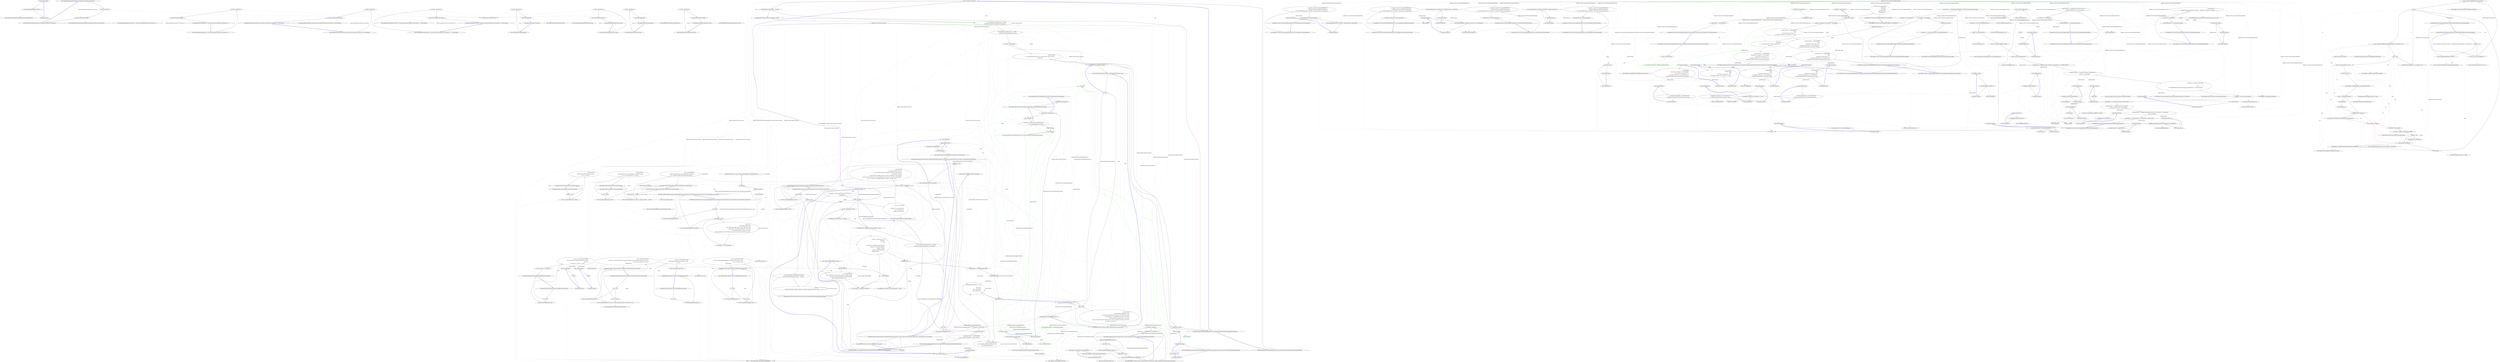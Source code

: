 digraph  {
n0 [cluster="lambda expression", label="Entry lambda expression", span="28-28"];
n1 [cluster="lambda expression", label="new BackgroundJobClient(JobStorage.Current)", span="28-28"];
n2 [cluster="lambda expression", label="Exit lambda expression", span="28-28"];
n3 [cluster="Hangfire.BackgroundJobClient.BackgroundJobClient(Hangfire.JobStorage)", label="Entry Hangfire.BackgroundJobClient.BackgroundJobClient(Hangfire.JobStorage)", span="48-48"];
n4 [cluster="Hangfire.BackgroundJob.Enqueue(System.Linq.Expressions.Expression<System.Action>)", label="Entry Hangfire.BackgroundJob.Enqueue(System.Linq.Expressions.Expression<System.Action>)", span="60-60"];
n5 [cluster="Hangfire.BackgroundJob.Enqueue(System.Linq.Expressions.Expression<System.Action>)", label="var client = ClientFactory()", span="62-62"];
n6 [cluster="Hangfire.BackgroundJob.Enqueue(System.Linq.Expressions.Expression<System.Action>)", label="return client.Enqueue(methodCall);", span="63-63"];
n8 [cluster="System.Func<TResult>.Invoke()", label="Entry System.Func<TResult>.Invoke()", span="0-0"];
n7 [cluster="Hangfire.BackgroundJob.Enqueue(System.Linq.Expressions.Expression<System.Action>)", label="Exit Hangfire.BackgroundJob.Enqueue(System.Linq.Expressions.Expression<System.Action>)", span="60-60"];
n9 [cluster="Hangfire.IBackgroundJobClient.Enqueue(System.Linq.Expressions.Expression<System.Action>)", label="Entry Hangfire.IBackgroundJobClient.Enqueue(System.Linq.Expressions.Expression<System.Action>)", span="35-35"];
n10 [cluster="Hangfire.BackgroundJob.Enqueue<T>(System.Linq.Expressions.Expression<System.Action<T>>)", label="Entry Hangfire.BackgroundJob.Enqueue<T>(System.Linq.Expressions.Expression<System.Action<T>>)", span="76-76"];
n11 [cluster="Hangfire.BackgroundJob.Enqueue<T>(System.Linq.Expressions.Expression<System.Action<T>>)", label="var client = ClientFactory()", span="78-78"];
n12 [cluster="Hangfire.BackgroundJob.Enqueue<T>(System.Linq.Expressions.Expression<System.Action<T>>)", label="return client.Enqueue(methodCall);", span="79-79"];
n13 [cluster="Hangfire.BackgroundJob.Enqueue<T>(System.Linq.Expressions.Expression<System.Action<T>>)", label="Exit Hangfire.BackgroundJob.Enqueue<T>(System.Linq.Expressions.Expression<System.Action<T>>)", span="76-76"];
n14 [cluster="Hangfire.IBackgroundJobClient.Enqueue<T>(System.Linq.Expressions.Expression<System.Action<T>>)", label="Entry Hangfire.IBackgroundJobClient.Enqueue<T>(System.Linq.Expressions.Expression<System.Action<T>>)", span="53-53"];
n15 [cluster="Hangfire.BackgroundJob.Schedule(System.Linq.Expressions.Expression<System.Action>, System.TimeSpan)", label="Entry Hangfire.BackgroundJob.Schedule(System.Linq.Expressions.Expression<System.Action>, System.TimeSpan)", span="90-90"];
n16 [cluster="Hangfire.BackgroundJob.Schedule(System.Linq.Expressions.Expression<System.Action>, System.TimeSpan)", label="var client = ClientFactory()", span="92-92"];
n17 [cluster="Hangfire.BackgroundJob.Schedule(System.Linq.Expressions.Expression<System.Action>, System.TimeSpan)", label="return client.Schedule(methodCall, delay);", span="93-93"];
n18 [cluster="Hangfire.BackgroundJob.Schedule(System.Linq.Expressions.Expression<System.Action>, System.TimeSpan)", label="Exit Hangfire.BackgroundJob.Schedule(System.Linq.Expressions.Expression<System.Action>, System.TimeSpan)", span="90-90"];
n19 [cluster="Hangfire.IBackgroundJobClient.Schedule(System.Linq.Expressions.Expression<System.Action>, System.TimeSpan)", label="Entry Hangfire.IBackgroundJobClient.Schedule(System.Linq.Expressions.Expression<System.Action>, System.TimeSpan)", span="68-68"];
n20 [cluster="Hangfire.BackgroundJob.Schedule<T>(System.Linq.Expressions.Expression<System.Action<T>>, System.TimeSpan)", label="Entry Hangfire.BackgroundJob.Schedule<T>(System.Linq.Expressions.Expression<System.Action<T>>, System.TimeSpan)", span="105-105"];
n21 [cluster="Hangfire.BackgroundJob.Schedule<T>(System.Linq.Expressions.Expression<System.Action<T>>, System.TimeSpan)", label="var client = ClientFactory()", span="107-107"];
n22 [cluster="Hangfire.BackgroundJob.Schedule<T>(System.Linq.Expressions.Expression<System.Action<T>>, System.TimeSpan)", label="return client.Schedule(methodCall, delay);", span="108-108"];
n23 [cluster="Hangfire.BackgroundJob.Schedule<T>(System.Linq.Expressions.Expression<System.Action<T>>, System.TimeSpan)", label="Exit Hangfire.BackgroundJob.Schedule<T>(System.Linq.Expressions.Expression<System.Action<T>>, System.TimeSpan)", span="105-105"];
n24 [cluster="Hangfire.IBackgroundJobClient.Schedule<T>(System.Linq.Expressions.Expression<System.Action<T>>, System.TimeSpan)", label="Entry Hangfire.IBackgroundJobClient.Schedule<T>(System.Linq.Expressions.Expression<System.Action<T>>, System.TimeSpan)", span="85-85"];
n25 [cluster="Hangfire.BackgroundJob.Delete(string)", label="Entry Hangfire.BackgroundJob.Delete(string)", span="119-119"];
n26 [cluster="Hangfire.BackgroundJob.Delete(string)", label="var client = ClientFactory()", span="121-121"];
n27 [cluster="Hangfire.BackgroundJob.Delete(string)", label="return client.Delete(jobId);", span="122-122"];
n28 [cluster="Hangfire.BackgroundJob.Delete(string)", label="Exit Hangfire.BackgroundJob.Delete(string)", span="119-119"];
n29 [cluster="Hangfire.IBackgroundJobClient.Delete(string)", label="Entry Hangfire.IBackgroundJobClient.Delete(string)", span="166-166"];
n30 [cluster="Hangfire.BackgroundJob.Delete(string, string)", label="Entry Hangfire.BackgroundJob.Delete(string, string)", span="135-135"];
n31 [cluster="Hangfire.BackgroundJob.Delete(string, string)", label="var client = ClientFactory()", span="137-137"];
n32 [cluster="Hangfire.BackgroundJob.Delete(string, string)", label="return client.Delete(jobId, fromState);", span="138-138"];
n33 [cluster="Hangfire.BackgroundJob.Delete(string, string)", label="Exit Hangfire.BackgroundJob.Delete(string, string)", span="135-135"];
n34 [cluster="Hangfire.IBackgroundJobClient.Delete(string, string)", label="Entry Hangfire.IBackgroundJobClient.Delete(string, string)", span="195-195"];
n35 [cluster="Hangfire.BackgroundJob.Requeue(string)", label="Entry Hangfire.BackgroundJob.Requeue(string)", span="148-148"];
n36 [cluster="Hangfire.BackgroundJob.Requeue(string)", label="var client = ClientFactory()", span="150-150"];
n37 [cluster="Hangfire.BackgroundJob.Requeue(string)", label="return client.Requeue(jobId);", span="151-151"];
n38 [cluster="Hangfire.BackgroundJob.Requeue(string)", label="Exit Hangfire.BackgroundJob.Requeue(string)", span="148-148"];
n39 [cluster="Hangfire.IBackgroundJobClient.Requeue(string)", label="Entry Hangfire.IBackgroundJobClient.Requeue(string)", span="211-211"];
n40 [cluster="Hangfire.BackgroundJob.Requeue(string, string)", label="Entry Hangfire.BackgroundJob.Requeue(string, string)", span="164-164"];
n41 [cluster="Hangfire.BackgroundJob.Requeue(string, string)", label="var client = ClientFactory()", span="166-166"];
n42 [cluster="Hangfire.BackgroundJob.Requeue(string, string)", label="return client.Requeue(jobId, fromState);", span="167-167"];
n43 [cluster="Hangfire.BackgroundJob.Requeue(string, string)", label="Exit Hangfire.BackgroundJob.Requeue(string, string)", span="164-164"];
n44 [cluster="Hangfire.IBackgroundJobClient.Requeue(string, string)", label="Entry Hangfire.IBackgroundJobClient.Requeue(string, string)", span="227-227"];
m2_85 [cluster="HangFire.Redis.Tests.FetchedJobsWatcherFacts.Execute_DoesNotEnqueueTimedOutByCheckedFlagJob_IfFetchedFlagSet()", file="BackgroundJobFacts.cs", label="var redis = RedisUtils.CreateClient()", span="117-117"];
m2_89 [cluster="HangFire.Redis.Tests.FetchedJobsWatcherFacts.Execute_DoesNotEnqueueTimedOutByCheckedFlagJob_IfFetchedFlagSet()", file="BackgroundJobFacts.cs", label="redis.SetEntryInHash(''hangfire:job:my-job'', ''Fetched'',\r\n                    JobHelper.ToStringTimestamp(DateTime.UtcNow))", span="124-125"];
m2_88 [cluster="HangFire.Redis.Tests.FetchedJobsWatcherFacts.Execute_DoesNotEnqueueTimedOutByCheckedFlagJob_IfFetchedFlagSet()", file="BackgroundJobFacts.cs", label="redis.SetEntryInHash(''hangfire:job:my-job'', ''Checked'',\r\n                    JobHelper.ToStringTimestamp(DateTime.UtcNow.AddDays(-1)))", span="122-123"];
m2_90 [cluster="HangFire.Redis.Tests.FetchedJobsWatcherFacts.Execute_DoesNotEnqueueTimedOutByCheckedFlagJob_IfFetchedFlagSet()", file="BackgroundJobFacts.cs", label="var watcher = CreateWatcher()", span="127-127"];
m2_92 [cluster="HangFire.Redis.Tests.FetchedJobsWatcherFacts.Execute_DoesNotEnqueueTimedOutByCheckedFlagJob_IfFetchedFlagSet()", file="BackgroundJobFacts.cs", label="_stateMachine.Verify(\r\n                    x => x.TryToChangeState(It.IsAny<string>(), It.IsAny<IState>(), It.IsAny<string[]>()),\r\n                    Times.Never)", span="133-135"];
m2_86 [cluster="HangFire.Redis.Tests.FetchedJobsWatcherFacts.Execute_DoesNotEnqueueTimedOutByCheckedFlagJob_IfFetchedFlagSet()", file="BackgroundJobFacts.cs", label="redis.AddItemToSet(''hangfire:queues'', ''my-queue'')", span="120-120"];
m2_91 [cluster="HangFire.Redis.Tests.FetchedJobsWatcherFacts.Execute_DoesNotEnqueueTimedOutByCheckedFlagJob_IfFetchedFlagSet()", file="BackgroundJobFacts.cs", label="watcher.Execute(_token)", span="130-130"];
m2_87 [cluster="HangFire.Redis.Tests.FetchedJobsWatcherFacts.Execute_DoesNotEnqueueTimedOutByCheckedFlagJob_IfFetchedFlagSet()", file="BackgroundJobFacts.cs", label="redis.AddItemToList(''hangfire:queue:my-queue:dequeued'', ''my-job'')", span="121-121"];
m2_93 [cluster="HangFire.Redis.Tests.FetchedJobsWatcherFacts.Execute_DoesNotEnqueueTimedOutByCheckedFlagJob_IfFetchedFlagSet()", file="BackgroundJobFacts.cs", label="Exit HangFire.Redis.Tests.FetchedJobsWatcherFacts.Execute_DoesNotEnqueueTimedOutByCheckedFlagJob_IfFetchedFlagSet()", span="115-115"];
m2_9 [cluster="HangFire.SqlServer.SqlServerConnection.Dispose()", file="BackgroundJobFacts.cs", label="Entry HangFire.SqlServer.SqlServerConnection.Dispose()", span="46-46"];
m2_64 [cluster="HangFire.Redis.Tests.FetchedJobsWatcherFacts.Execute_MarksDequeuedJobAsChecked_IfItHasNoFetchedFlagSet()", file="BackgroundJobFacts.cs", label="redis.AddItemToList(''hangfire:queue:my-queue:dequeued'', ''my-job'')", span="80-80"];
m2_20 [cluster="HangFire.Redis.Tests.FetchedJobsWatcherFacts.Ctor_ThrowsAnException_WhenStorageIsNull()", file="BackgroundJobFacts.cs", label="Entry HangFire.Redis.Tests.FetchedJobsWatcherFacts.Ctor_ThrowsAnException_WhenStorageIsNull()", span="30-30"];
m2_109 [cluster="HangFire.SqlServer.SqlServerConnection.GetAllItemsFromSet(string)", file="BackgroundJobFacts.cs", label="Entry HangFire.SqlServer.SqlServerConnection.GetAllItemsFromSet(string)", span="220-220"];
m2_112 [cluster="HangFire.SqlServer.SqlServerConnection.GetAllItemsFromSet(string)", file="BackgroundJobFacts.cs", label="var result = _connection.Query<string>(\r\n                @''select Value from HangFire.[Set] where [Key] = @key'',\r\n                new { key })", span="224-226"];
m2_110 [cluster="HangFire.SqlServer.SqlServerConnection.GetAllItemsFromSet(string)", file="BackgroundJobFacts.cs", label="key == null", span="222-222"];
m2_113 [cluster="HangFire.SqlServer.SqlServerConnection.GetAllItemsFromSet(string)", file="BackgroundJobFacts.cs", label="return new HashSet<string>(result);", span="228-228"];
m2_111 [cluster="HangFire.SqlServer.SqlServerConnection.GetAllItemsFromSet(string)", file="BackgroundJobFacts.cs", label="throw new ArgumentNullException(''key'');", span="222-222"];
m2_114 [cluster="HangFire.SqlServer.SqlServerConnection.GetAllItemsFromSet(string)", file="BackgroundJobFacts.cs", label="Exit HangFire.SqlServer.SqlServerConnection.GetAllItemsFromSet(string)", span="220-220"];
m2_116 [cluster="HangFire.SqlServer.SqlServerConnection.GetFirstByLowestScoreFromSet(string, double, double)", file="BackgroundJobFacts.cs", label="Entry HangFire.SqlServer.SqlServerConnection.GetFirstByLowestScoreFromSet(string, double, double)", span="231-231"];
m2_121 [cluster="HangFire.SqlServer.SqlServerConnection.GetFirstByLowestScoreFromSet(string, double, double)", file="BackgroundJobFacts.cs", label="return _connection.Query<string>(\r\n                @''select top 1 Value from HangFire.[Set] where [Key] = @key and Score between @from and @to order by Score'',\r\n                new { key, from = fromScore, to = toScore })\r\n                .SingleOrDefault();", span="236-239"];
m2_119 [cluster="HangFire.SqlServer.SqlServerConnection.GetFirstByLowestScoreFromSet(string, double, double)", file="BackgroundJobFacts.cs", label="toScore < fromScore", span="234-234"];
m2_117 [cluster="HangFire.SqlServer.SqlServerConnection.GetFirstByLowestScoreFromSet(string, double, double)", file="BackgroundJobFacts.cs", label="key == null", span="233-233"];
m2_120 [cluster="HangFire.SqlServer.SqlServerConnection.GetFirstByLowestScoreFromSet(string, double, double)", file="BackgroundJobFacts.cs", label="throw new ArgumentException(''The `toScore` value must be higher or equal to the `fromScore` value.'');", span="234-234"];
m2_118 [cluster="HangFire.SqlServer.SqlServerConnection.GetFirstByLowestScoreFromSet(string, double, double)", file="BackgroundJobFacts.cs", label="throw new ArgumentNullException(''key'');", span="233-233"];
m2_122 [cluster="HangFire.SqlServer.SqlServerConnection.GetFirstByLowestScoreFromSet(string, double, double)", file="BackgroundJobFacts.cs", label="Exit HangFire.SqlServer.SqlServerConnection.GetFirstByLowestScoreFromSet(string, double, double)", span="231-231"];
m2_69 [cluster="HangFire.SqlServer.SqlServerConnection.GetJobData(string)", file="BackgroundJobFacts.cs", label="string sql = \r\n                @''select InvocationData, StateName, Arguments, CreatedAt from HangFire.Job where id = @id''", span="138-139"];
m2_84 [cluster="HangFire.Redis.Tests.FetchedJobsWatcherFacts.Execute_DoesNotEnqueueTimedOutByCheckedFlagJob_IfFetchedFlagSet()", file="BackgroundJobFacts.cs", label="Entry HangFire.Redis.Tests.FetchedJobsWatcherFacts.Execute_DoesNotEnqueueTimedOutByCheckedFlagJob_IfFetchedFlagSet()", span="115-115"];
m2_65 [cluster="HangFire.Redis.Tests.FetchedJobsWatcherFacts.Execute_MarksDequeuedJobAsChecked_IfItHasNoFetchedFlagSet()", file="BackgroundJobFacts.cs", label="var watcher = CreateWatcher()", span="82-82"];
m2_83 [cluster="lambda expression", file="BackgroundJobFacts.cs", label="Exit lambda expression", span="109-110"];
m2_115 [cluster="HashSet<string>.cstr", file="BackgroundJobFacts.cs", label="Entry HashSet<string>.cstr", span=""];
m2_21 [cluster="string.Format(string, object)", file="BackgroundJobFacts.cs", label="Entry string.Format(string, object)", span="0-0"];
m2_22 [cluster="HangFire.SqlServer.SqlServerConnection.FetchNextJob(string[], System.Threading.CancellationToken)", file="BackgroundJobFacts.cs", label="Entry HangFire.SqlServer.SqlServerConnection.FetchNextJob(string[], System.Threading.CancellationToken)", span="64-64"];
m2_23 [cluster="HangFire.SqlServer.SqlServerConnection.FetchNextJob(string[], System.Threading.CancellationToken)", file="BackgroundJobFacts.cs", label="queues == null || queues.Length == 0", span="66-66"];
m2_8 [cluster="HangFire.Redis.Tests.RedisUtils.GetHostAndPort()", file="BackgroundJobFacts.cs", label="Entry HangFire.Redis.Tests.RedisUtils.GetHostAndPort()", span="20-20"];
m2_150 [cluster="HangFire.SqlServer.SqlServerConnection.AnnounceServer(string, HangFire.Server.ServerContext)", file="BackgroundJobFacts.cs", label="Entry HangFire.SqlServer.SqlServerConnection.AnnounceServer(string, HangFire.Server.ServerContext)", span="277-277"];
m2_156 [cluster="HangFire.SqlServer.SqlServerConnection.AnnounceServer(string, HangFire.Server.ServerContext)", file="BackgroundJobFacts.cs", label="_connection.Execute(\r\n                @''merge HangFire.Server as Target ''\r\n                + @''using (VALUES (@id, @data, @heartbeat)) as Source (Id, Data, Heartbeat) ''\r\n                + @''on Target.Id = Source.Id ''\r\n                + @''when matched then update set Data = Source.Data, LastHeartbeat = Source.Heartbeat ''\r\n                + @''when not matched then insert (Id, Data, LastHeartbeat) values (Source.Id, Source.Data, Source.Heartbeat);'',\r\n                new { id = serverId, data = JobHelper.ToJson(data), heartbeat = DateTime.UtcNow })", span="289-295"];
m2_155 [cluster="HangFire.SqlServer.SqlServerConnection.AnnounceServer(string, HangFire.Server.ServerContext)", file="BackgroundJobFacts.cs", label="var data = new ServerData\r\n            {\r\n                WorkerCount = context.WorkerCount,\r\n                Queues = context.Queues,\r\n                StartedAt = DateTime.UtcNow,\r\n            }", span="282-287"];
m2_151 [cluster="HangFire.SqlServer.SqlServerConnection.AnnounceServer(string, HangFire.Server.ServerContext)", file="BackgroundJobFacts.cs", label="serverId == null", span="279-279"];
m2_153 [cluster="HangFire.SqlServer.SqlServerConnection.AnnounceServer(string, HangFire.Server.ServerContext)", file="BackgroundJobFacts.cs", label="context == null", span="280-280"];
m2_152 [cluster="HangFire.SqlServer.SqlServerConnection.AnnounceServer(string, HangFire.Server.ServerContext)", file="BackgroundJobFacts.cs", label="throw new ArgumentNullException(''serverId'');", span="279-279"];
m2_154 [cluster="HangFire.SqlServer.SqlServerConnection.AnnounceServer(string, HangFire.Server.ServerContext)", file="BackgroundJobFacts.cs", label="throw new ArgumentNullException(''context'');", span="280-280"];
m2_157 [cluster="HangFire.SqlServer.SqlServerConnection.AnnounceServer(string, HangFire.Server.ServerContext)", file="BackgroundJobFacts.cs", label="Exit HangFire.SqlServer.SqlServerConnection.AnnounceServer(string, HangFire.Server.ServerContext)", span="277-277"];
m2_70 [cluster="HangFire.SqlServer.SqlServerConnection.GetJobData(string)", file="BackgroundJobFacts.cs", label="var jobData = _connection.Query<SqlJob>(sql, new { id = id })\r\n                .SingleOrDefault()", span="141-142"];
m2_17 [cluster="lambda expression", file="BackgroundJobFacts.cs", label="Exit lambda expression", span="25-25"];
m2_18 [cluster="Unk.>", color=green, community=0, file="BackgroundJobFacts.cs", label="0: Entry Unk.>", span=""];
m2_19 [cluster="Unk.Create", file="BackgroundJobFacts.cs", label="Entry Unk.Create", span=""];
m2_41 [cluster="HangFire.SqlServer.PersistentJobQueueProviderCollection.GetProvider(string)", file="BackgroundJobFacts.cs", label="Entry HangFire.SqlServer.PersistentJobQueueProviderCollection.GetProvider(string)", span="53-53"];
m2_37 [cluster="Unk.Dequeue", file="BackgroundJobFacts.cs", label="Entry Unk.Dequeue", span=""];
m2_38 [cluster="lambda expression", file="BackgroundJobFacts.cs", label="Entry lambda expression", span="69-69"];
m2_39 [cluster="lambda expression", file="BackgroundJobFacts.cs", label="_queueProviders.GetProvider(queue)", span="69-69"];
m2_40 [cluster="lambda expression", file="BackgroundJobFacts.cs", label="Exit lambda expression", span="69-69"];
m2_45 [cluster="HangFire.SqlServer.SqlServerConnection.CreateExpiredJob(HangFire.Common.Job, System.Collections.Generic.IDictionary<string, string>, System.DateTime, System.TimeSpan)", file="BackgroundJobFacts.cs", label="parameters == null", span="91-91"];
m2_42 [cluster="HangFire.SqlServer.SqlServerConnection.CreateExpiredJob(HangFire.Common.Job, System.Collections.Generic.IDictionary<string, string>, System.DateTime, System.TimeSpan)", file="BackgroundJobFacts.cs", label="Entry HangFire.SqlServer.SqlServerConnection.CreateExpiredJob(HangFire.Common.Job, System.Collections.Generic.IDictionary<string, string>, System.DateTime, System.TimeSpan)", span="84-84"];
m2_43 [cluster="HangFire.SqlServer.SqlServerConnection.CreateExpiredJob(HangFire.Common.Job, System.Collections.Generic.IDictionary<string, string>, System.DateTime, System.TimeSpan)", file="BackgroundJobFacts.cs", label="job == null", span="90-90"];
m2_44 [cluster="HangFire.SqlServer.SqlServerConnection.CreateExpiredJob(HangFire.Common.Job, System.Collections.Generic.IDictionary<string, string>, System.DateTime, System.TimeSpan)", file="BackgroundJobFacts.cs", label="throw new ArgumentNullException(''job'');", span="90-90"];
m2_46 [cluster="HangFire.SqlServer.SqlServerConnection.CreateExpiredJob(HangFire.Common.Job, System.Collections.Generic.IDictionary<string, string>, System.DateTime, System.TimeSpan)", file="BackgroundJobFacts.cs", label="throw new ArgumentNullException(''parameters'');", span="91-91"];
m2_66 [cluster="HangFire.Redis.Tests.FetchedJobsWatcherFacts.Execute_MarksDequeuedJobAsChecked_IfItHasNoFetchedFlagSet()", file="BackgroundJobFacts.cs", label="watcher.Execute(_token)", span="85-85"];
m2_71 [cluster="Unk.NotNull", file="BackgroundJobFacts.cs", label="Entry Unk.NotNull", span=""];
m2_73 [cluster="HangFire.Redis.Tests.FetchedJobsWatcherFacts.Execute_EnqueuesCheckedAndTimedOutJob_IfNoFetchedFlagSet()", file="BackgroundJobFacts.cs", label="var redis = RedisUtils.CreateClient()", span="95-95"];
m2_74 [cluster="HangFire.Redis.Tests.FetchedJobsWatcherFacts.Execute_EnqueuesCheckedAndTimedOutJob_IfNoFetchedFlagSet()", file="BackgroundJobFacts.cs", label="redis.AddItemToSet(''hangfire:queues'', ''my-queue'')", span="98-98"];
m2_80 [cluster="HangFire.Redis.Tests.FetchedJobsWatcherFacts.Execute_EnqueuesCheckedAndTimedOutJob_IfNoFetchedFlagSet()", file="BackgroundJobFacts.cs", label="Exit HangFire.Redis.Tests.FetchedJobsWatcherFacts.Execute_EnqueuesCheckedAndTimedOutJob_IfNoFetchedFlagSet()", span="93-93"];
m2_67 [cluster="HangFire.Redis.Tests.FetchedJobsWatcherFacts.Execute_MarksDequeuedJobAsChecked_IfItHasNoFetchedFlagSet()", file="BackgroundJobFacts.cs", label="Assert.NotNull(JobHelper.FromNullableStringTimestamp(\r\n                    redis.GetValueFromHash(''hangfire:job:my-job'', ''Checked'')))", span="87-88"];
m2_75 [cluster="HangFire.Redis.Tests.FetchedJobsWatcherFacts.Execute_EnqueuesCheckedAndTimedOutJob_IfNoFetchedFlagSet()", file="BackgroundJobFacts.cs", label="redis.AddItemToList(''hangfire:queue:my-queue:dequeued'', ''my-job'')", span="99-99"];
m2_76 [cluster="HangFire.Redis.Tests.FetchedJobsWatcherFacts.Execute_EnqueuesCheckedAndTimedOutJob_IfNoFetchedFlagSet()", file="BackgroundJobFacts.cs", label="redis.SetEntryInHash(''hangfire:job:my-job'', ''Checked'',\r\n                    JobHelper.ToStringTimestamp(DateTime.UtcNow.AddDays(-1)))", span="100-101"];
m2_72 [cluster="HangFire.Redis.Tests.FetchedJobsWatcherFacts.Execute_EnqueuesCheckedAndTimedOutJob_IfNoFetchedFlagSet()", file="BackgroundJobFacts.cs", label="Entry HangFire.Redis.Tests.FetchedJobsWatcherFacts.Execute_EnqueuesCheckedAndTimedOutJob_IfNoFetchedFlagSet()", span="93-93"];
m2_77 [cluster="HangFire.Redis.Tests.FetchedJobsWatcherFacts.Execute_EnqueuesCheckedAndTimedOutJob_IfNoFetchedFlagSet()", file="BackgroundJobFacts.cs", label="var watcher = CreateWatcher()", span="103-103"];
m2_79 [cluster="HangFire.Redis.Tests.FetchedJobsWatcherFacts.Execute_EnqueuesCheckedAndTimedOutJob_IfNoFetchedFlagSet()", file="BackgroundJobFacts.cs", label="_stateMachine.Verify(x => x.TryToChangeState(\r\n                    ''my-job'', It.IsAny<EnqueuedState>(), It.IsAny<string[]>()))", span="109-110"];
m2_68 [cluster="HangFire.Redis.Tests.FetchedJobsWatcherFacts.Execute_MarksDequeuedJobAsChecked_IfItHasNoFetchedFlagSet()", file="BackgroundJobFacts.cs", label="Exit HangFire.Redis.Tests.FetchedJobsWatcherFacts.Execute_MarksDequeuedJobAsChecked_IfItHasNoFetchedFlagSet()", span="74-74"];
m2_78 [cluster="HangFire.Redis.Tests.FetchedJobsWatcherFacts.Execute_EnqueuesCheckedAndTimedOutJob_IfNoFetchedFlagSet()", file="BackgroundJobFacts.cs", label="watcher.Execute(_token)", span="106-106"];
m2_81 [cluster="lambda expression", file="BackgroundJobFacts.cs", label="Entry lambda expression", span="109-110"];
m2_13 [cluster="Unk.Setup", file="BackgroundJobFacts.cs", label="Entry Unk.Setup", span=""];
m2_14 [cluster="Unk.Returns", color=green, community=0, file="BackgroundJobFacts.cs", label="3: Entry Unk.Returns", span=""];
m2_15 [cluster="lambda expression", file="BackgroundJobFacts.cs", label="Entry lambda expression", span="25-25"];
m2_135 [cluster="TransactionScope.cstr", file="BackgroundJobFacts.cs", label="Entry TransactionScope.cstr", span=""];
m2_33 [cluster="lambda expression", file="BackgroundJobFacts.cs", label="Entry lambda expression", span="42-42"];
m2_50 [cluster="HangFire.SqlServer.SqlServerConnection.CreateExpiredJob(HangFire.Common.Job, System.Collections.Generic.IDictionary<string, string>, System.DateTime, System.TimeSpan)", file="BackgroundJobFacts.cs", label="parameters.Count > 0", span="110-110"];
m2_54 [cluster="HangFire.SqlServer.SqlServerConnection.CreateExpiredJob(HangFire.Common.Job, System.Collections.Generic.IDictionary<string, string>, System.DateTime, System.TimeSpan)", file="BackgroundJobFacts.cs", label="parameterArray[parameterIndex++] = new\r\n                    {\r\n                        jobId = jobId,\r\n                        name = parameter.Key,\r\n                        value = parameter.Value\r\n                    }", span="116-121"];
m2_27 [cluster="lambda expression", color=green, community=0, file="BackgroundJobFacts.cs", label="0: Exit lambda expression", span="33-33"];
m2_26 [cluster="lambda expression", color=green, community=0, file="BackgroundJobFacts.cs", label="0: new FetchedJobsWatcher(null, _stateMachineFactory.Object)", span="33-33"];
m2_29 [cluster="HangFire.Redis.Tests.FetchedJobsWatcherFacts.Ctor_ThrowsAnException_WhenStateMachineFactoryIsNull()", color=green, community=0, file="BackgroundJobFacts.cs", label="0: Entry HangFire.Redis.Tests.FetchedJobsWatcherFacts.Ctor_ThrowsAnException_WhenStateMachineFactoryIsNull()", span="39-39"];
m2_28 [cluster="FetchedJobsWatcher.cstr", color=green, community=0, file="BackgroundJobFacts.cs", label="37: Entry FetchedJobsWatcher.cstr", span=""];
m2_25 [cluster="lambda expression", file="BackgroundJobFacts.cs", label="Entry lambda expression", span="33-33"];
m2_24 [cluster="Unk.Equal", file="BackgroundJobFacts.cs", label="Entry Unk.Equal", span=""];
m2_30 [cluster="HangFire.Redis.Tests.FetchedJobsWatcherFacts.Ctor_ThrowsAnException_WhenStateMachineFactoryIsNull()", file="BackgroundJobFacts.cs", label="var exception = Assert.Throws<ArgumentNullException>(\r\n                () => new FetchedJobsWatcher(_storage, null))", span="41-42"];
m2_169 [cluster="HangFire.SqlServer.SqlServerConnection.RemoveTimedOutServers(System.TimeSpan)", file="BackgroundJobFacts.cs", label="Entry HangFire.SqlServer.SqlServerConnection.RemoveTimedOutServers(System.TimeSpan)", span="316-316"];
m2_172 [cluster="HangFire.SqlServer.SqlServerConnection.RemoveTimedOutServers(System.TimeSpan)", file="BackgroundJobFacts.cs", label="return _connection.Execute(\r\n                @''delete from HangFire.Server where LastHeartbeat < @timeOutAt'',\r\n                new { timeOutAt = DateTime.UtcNow.Add(timeOut.Negate()) });", span="323-325"];
m2_170 [cluster="HangFire.SqlServer.SqlServerConnection.RemoveTimedOutServers(System.TimeSpan)", file="BackgroundJobFacts.cs", label="timeOut.Duration() != timeOut", span="318-318"];
m2_171 [cluster="HangFire.SqlServer.SqlServerConnection.RemoveTimedOutServers(System.TimeSpan)", file="BackgroundJobFacts.cs", label="throw new ArgumentException(''The `timeOut` value must be positive.'', ''timeOut'');", span="320-320"];
m2_173 [cluster="HangFire.SqlServer.SqlServerConnection.RemoveTimedOutServers(System.TimeSpan)", file="BackgroundJobFacts.cs", label="Exit HangFire.SqlServer.SqlServerConnection.RemoveTimedOutServers(System.TimeSpan)", span="316-316"];
m2_12 [cluster="Mock<IStateMachineFactory>.cstr", file="BackgroundJobFacts.cs", label="Entry Mock<IStateMachineFactory>.cstr", span=""];
m2_53 [cluster="HangFire.SqlServer.SqlServerConnection.CreateExpiredJob(HangFire.Common.Job, System.Collections.Generic.IDictionary<string, string>, System.DateTime, System.TimeSpan)", file="BackgroundJobFacts.cs", label=parameters, span="114-114"];
m2_97 [cluster="HangFire.SqlServer.SqlServerConnection.SetJobParameter(string, string, string)", file="BackgroundJobFacts.cs", label="throw new ArgumentNullException(''id'');", span="197-197"];
m2_98 [cluster="HangFire.SqlServer.SqlServerConnection.SetJobParameter(string, string, string)", file="BackgroundJobFacts.cs", label="name == null", span="198-198"];
m2_174 [cluster="System.TimeSpan.Duration()", file="BackgroundJobFacts.cs", label="Entry System.TimeSpan.Duration()", span="0-0"];
m2_10 [cluster="System.Threading.CancellationToken.CancellationToken(bool)", file="BackgroundJobFacts.cs", label="Entry System.Threading.CancellationToken.CancellationToken(bool)", span="0-0"];
m2_11 [cluster="Mock<IStateMachine>.cstr", file="BackgroundJobFacts.cs", label="Entry Mock<IStateMachine>.cstr", span=""];
m2_147 [cluster="lambda expression", file="BackgroundJobFacts.cs", label="Entry lambda expression", span="272-272"];
m2_16 [cluster="HangFire.SqlServer.SqlServerWriteOnlyTransaction.SqlServerWriteOnlyTransaction(SqlConnection, HangFire.SqlServer.PersistentJobQueueProviderCollection)", file="BackgroundJobFacts.cs", label="Entry HangFire.SqlServer.SqlServerWriteOnlyTransaction.SqlServerWriteOnlyTransaction(SqlConnection, HangFire.SqlServer.PersistentJobQueueProviderCollection)", span="35-35"];
m2_34 [cluster="System.InvalidOperationException.InvalidOperationException(string)", file="BackgroundJobFacts.cs", label="Entry System.InvalidOperationException.InvalidOperationException(string)", span="0-0"];
m2_35 [cluster="string.Join(string, params string[])", file="BackgroundJobFacts.cs", label="Entry string.Join(string, params string[])", span="0-0"];
m2_57 [cluster="HangFire.SqlServer.SqlServerConnection.CreateExpiredJob(HangFire.Common.Job, System.Collections.Generic.IDictionary<string, string>, System.DateTime, System.TimeSpan)", file="BackgroundJobFacts.cs", label="return jobId;", span="131-131"];
m2_58 [cluster="HangFire.SqlServer.SqlServerConnection.CreateExpiredJob(HangFire.Common.Job, System.Collections.Generic.IDictionary<string, string>, System.DateTime, System.TimeSpan)", file="BackgroundJobFacts.cs", label="Exit HangFire.SqlServer.SqlServerConnection.CreateExpiredJob(HangFire.Common.Job, System.Collections.Generic.IDictionary<string, string>, System.DateTime, System.TimeSpan)", span="84-84"];
m2_59 [cluster="HangFire.Storage.InvocationData.Serialize(HangFire.Common.Job)", file="BackgroundJobFacts.cs", label="Entry HangFire.Storage.InvocationData.Serialize(HangFire.Common.Job)", span="65-65"];
m2_82 [cluster="Unk.SingleOrDefault", file="BackgroundJobFacts.cs", label="Entry Unk.SingleOrDefault", span=""];
m2_94 [cluster="HangFire.Storage.StateData.StateData()", file="BackgroundJobFacts.cs", label="Entry HangFire.Storage.StateData.StateData()", span="21-21"];
m2_95 [cluster="HangFire.SqlServer.SqlServerConnection.SetJobParameter(string, string, string)", file="BackgroundJobFacts.cs", label="Entry HangFire.SqlServer.SqlServerConnection.SetJobParameter(string, string, string)", span="195-195"];
m2_96 [cluster="HangFire.SqlServer.SqlServerConnection.SetJobParameter(string, string, string)", file="BackgroundJobFacts.cs", label="id == null", span="197-197"];
m2_144 [cluster="lambda expression", file="BackgroundJobFacts.cs", label="Entry lambda expression", span="272-272"];
m2_146 [cluster="lambda expression", file="BackgroundJobFacts.cs", label="Exit lambda expression", span="272-272"];
m2_145 [cluster="lambda expression", file="BackgroundJobFacts.cs", label="x.Field", span="272-272"];
m2_148 [cluster="lambda expression", file="BackgroundJobFacts.cs", label="x.Value", span="272-272"];
m2_149 [cluster="lambda expression", file="BackgroundJobFacts.cs", label="Exit lambda expression", span="272-272"];
m2_47 [cluster="HangFire.SqlServer.SqlServerConnection.CreateExpiredJob(HangFire.Common.Job, System.Collections.Generic.IDictionary<string, string>, System.DateTime, System.TimeSpan)", file="BackgroundJobFacts.cs", label="string createJobSql = @''\r\ninsert into HangFire.Job (InvocationData, Arguments, CreatedAt, ExpireAt)\r\nvalues (@invocationData, @arguments, @createdAt, @expireAt);\r\nSELECT CAST(SCOPE_IDENTITY() as int)''", span="93-96"];
m2_100 [cluster="HangFire.SqlServer.SqlServerConnection.SetJobParameter(string, string, string)", file="BackgroundJobFacts.cs", label="_connection.Execute(\r\n                @''merge HangFire.JobParameter as Target ''\r\n                + @''using (VALUES (@jobId, @name, @value)) as Source (JobId, Name, Value) ''\r\n                + @''on Target.JobId = Source.JobId AND Target.Name = Source.Name ''\r\n                + @''when matched then update set Value = Source.Value ''\r\n                + @''when not matched then insert (JobId, Name, Value) values (Source.JobId, Source.Name, Source.Value);'',\r\n                new { jobId = id, name, value })", span="200-206"];
m2_99 [cluster="HangFire.SqlServer.SqlServerConnection.SetJobParameter(string, string, string)", file="BackgroundJobFacts.cs", label="HangFire.Redis.Tests.FetchedJobsWatcherFacts", span=""];
m2_101 [cluster="HangFire.SqlServer.SqlServerConnection.SetJobParameter(string, string, string)", file="BackgroundJobFacts.cs", label="Exit HangFire.SqlServer.SqlServerConnection.SetJobParameter(string, string, string)", span="195-195"];
m2_102 [cluster="HangFire.SqlServer.SqlServerConnection.GetJobParameter(string, string)", file="BackgroundJobFacts.cs", label="Entry HangFire.SqlServer.SqlServerConnection.GetJobParameter(string, string)", span="209-209"];
m2_107 [cluster="HangFire.SqlServer.SqlServerConnection.GetJobParameter(string, string)", file="BackgroundJobFacts.cs", label="return _connection.Query<string>(\r\n                @''select Value from HangFire.JobParameter where JobId = @id and Name = @name'',\r\n                new { id = id, name = name })\r\n                .SingleOrDefault();", span="214-217"];
m2_105 [cluster="HangFire.SqlServer.SqlServerConnection.GetJobParameter(string, string)", file="BackgroundJobFacts.cs", label="name == null", span="212-212"];
m2_103 [cluster="HangFire.SqlServer.SqlServerConnection.GetJobParameter(string, string)", file="BackgroundJobFacts.cs", label="id == null", span="211-211"];
m2_106 [cluster="HangFire.SqlServer.SqlServerConnection.GetJobParameter(string, string)", file="BackgroundJobFacts.cs", label="throw new ArgumentNullException(''name'');", span="212-212"];
m2_104 [cluster="HangFire.SqlServer.SqlServerConnection.GetJobParameter(string, string)", file="BackgroundJobFacts.cs", label="throw new ArgumentNullException(''id'');", span="211-211"];
m2_108 [cluster="HangFire.SqlServer.SqlServerConnection.GetJobParameter(string, string)", file="BackgroundJobFacts.cs", label="Exit HangFire.SqlServer.SqlServerConnection.GetJobParameter(string, string)", span="209-209"];
m2_0 [cluster="HangFire.SqlServer.SqlServerConnection.SqlServerConnection(SqlConnection, HangFire.SqlServer.PersistentJobQueueProviderCollection)", file="BackgroundJobFacts.cs", label="Entry HangFire.SqlServer.SqlServerConnection.SqlServerConnection(SqlConnection, HangFire.SqlServer.PersistentJobQueueProviderCollection)", span="35-35"];
m2_1 [cluster="HangFire.SqlServer.SqlServerConnection.SqlServerConnection(SqlConnection, HangFire.SqlServer.PersistentJobQueueProviderCollection)", file="BackgroundJobFacts.cs", label="connection == null", span="39-39"];
m2_2 [cluster="HangFire.SqlServer.SqlServerConnection.SqlServerConnection(SqlConnection, HangFire.SqlServer.PersistentJobQueueProviderCollection)", file="BackgroundJobFacts.cs", label="throw new ArgumentNullException(''connection'');", span="39-39"];
m2_3 [cluster="HangFire.SqlServer.SqlServerConnection.SqlServerConnection(SqlConnection, HangFire.SqlServer.PersistentJobQueueProviderCollection)", file="BackgroundJobFacts.cs", label="queueProviders == null", span="40-40"];
m2_4 [cluster="HangFire.SqlServer.SqlServerConnection.SqlServerConnection(SqlConnection, HangFire.SqlServer.PersistentJobQueueProviderCollection)", file="BackgroundJobFacts.cs", label="throw new ArgumentNullException(''queueProviders'');", span="40-40"];
m2_5 [cluster="HangFire.SqlServer.SqlServerConnection.SqlServerConnection(SqlConnection, HangFire.SqlServer.PersistentJobQueueProviderCollection)", file="BackgroundJobFacts.cs", label="_connection = connection", span="42-42"];
m2_6 [cluster="HangFire.SqlServer.SqlServerConnection.SqlServerConnection(SqlConnection, HangFire.SqlServer.PersistentJobQueueProviderCollection)", file="BackgroundJobFacts.cs", label="_queueProviders = queueProviders", span="43-43"];
m2_158 [cluster="HangFire.SqlServer.Entities.ServerData.ServerData()", file="BackgroundJobFacts.cs", label="Entry HangFire.SqlServer.Entities.ServerData.ServerData()", span="20-20"];
m2_52 [cluster="HangFire.SqlServer.SqlServerConnection.CreateExpiredJob(HangFire.Common.Job, System.Collections.Generic.IDictionary<string, string>, System.DateTime, System.TimeSpan)", file="BackgroundJobFacts.cs", label="int parameterIndex = 0", span="113-113"];
m2_48 [cluster="HangFire.SqlServer.SqlServerConnection.CreateExpiredJob(HangFire.Common.Job, System.Collections.Generic.IDictionary<string, string>, System.DateTime, System.TimeSpan)", file="BackgroundJobFacts.cs", label="var invocationData = InvocationData.Serialize(job)", span="98-98"];
m2_31 [cluster="Unk.Select", file="BackgroundJobFacts.cs", label="Entry Unk.Select", span=""];
m2_32 [cluster="Unk.Distinct", file="BackgroundJobFacts.cs", label="Entry Unk.Distinct", span=""];
m2_176 [cluster="System.TimeSpan.Negate()", file="BackgroundJobFacts.cs", label="Entry System.TimeSpan.Negate()", span="0-0"];
m2_36 [cluster="Unk.GetJobQueue", file="BackgroundJobFacts.cs", label="Entry Unk.GetJobQueue", span=""];
m2_136 [cluster="Unk.Complete", file="BackgroundJobFacts.cs", label="Entry Unk.Complete", span=""];
m2_49 [cluster="HangFire.SqlServer.SqlServerConnection.CreateExpiredJob(HangFire.Common.Job, System.Collections.Generic.IDictionary<string, string>, System.DateTime, System.TimeSpan)", file="BackgroundJobFacts.cs", label="var jobId = _connection.Query<int>(\r\n                createJobSql,\r\n                new\r\n                {\r\n                    invocationData = JobHelper.ToJson(invocationData),\r\n                    arguments = invocationData.Arguments,\r\n                    createdAt = createdAt,\r\n                    expireAt = createdAt.Add(expireIn)\r\n                }).Single().ToString()", span="100-108"];
m2_51 [cluster="HangFire.SqlServer.SqlServerConnection.CreateExpiredJob(HangFire.Common.Job, System.Collections.Generic.IDictionary<string, string>, System.DateTime, System.TimeSpan)", file="BackgroundJobFacts.cs", label="var parameterArray = new object[parameters.Count]", span="112-112"];
m2_175 [cluster="System.ArgumentException.ArgumentException(string, string)", file="BackgroundJobFacts.cs", label="Entry System.ArgumentException.ArgumentException(string, string)", span="0-0"];
m2_159 [cluster="HangFire.SqlServer.SqlServerConnection.RemoveServer(string)", file="BackgroundJobFacts.cs", label="Entry HangFire.SqlServer.SqlServerConnection.RemoveServer(string)", span="298-298"];
m2_162 [cluster="HangFire.SqlServer.SqlServerConnection.RemoveServer(string)", file="BackgroundJobFacts.cs", label="_connection.Execute(\r\n                @''delete from HangFire.Server where Id = @id'',\r\n                new { id = serverId })", span="302-304"];
m2_160 [cluster="HangFire.SqlServer.SqlServerConnection.RemoveServer(string)", file="BackgroundJobFacts.cs", label="serverId == null", span="300-300"];
m2_161 [cluster="HangFire.SqlServer.SqlServerConnection.RemoveServer(string)", file="BackgroundJobFacts.cs", label="throw new ArgumentNullException(''serverId'');", span="300-300"];
m2_163 [cluster="HangFire.SqlServer.SqlServerConnection.RemoveServer(string)", file="BackgroundJobFacts.cs", label="Exit HangFire.SqlServer.SqlServerConnection.RemoveServer(string)", span="298-298"];
m2_55 [cluster="HangFire.SqlServer.SqlServerConnection.CreateExpiredJob(HangFire.Common.Job, System.Collections.Generic.IDictionary<string, string>, System.DateTime, System.TimeSpan)", file="BackgroundJobFacts.cs", label="string insertParameterSql = @''\r\ninsert into HangFire.JobParameter (JobId, Name, Value)\r\nvalues (@jobId, @name, @value)''", span="124-126"];
m2_61 [cluster="System.DateTime.Add(System.TimeSpan)", file="BackgroundJobFacts.cs", label="Entry System.DateTime.Add(System.TimeSpan)", span="0-0"];
m2_62 [cluster="Unk.>", file="BackgroundJobFacts.cs", label="Entry Unk.>", span=""];
m2_63 [cluster="Unk.Single", file="BackgroundJobFacts.cs", label="Entry Unk.Single", span=""];
m2_124 [cluster="HangFire.SqlServer.SqlServerConnection.SetRangeInHash(string, System.Collections.Generic.IEnumerable<System.Collections.Generic.KeyValuePair<string, string>>)", file="BackgroundJobFacts.cs", label="Entry HangFire.SqlServer.SqlServerConnection.SetRangeInHash(string, System.Collections.Generic.IEnumerable<System.Collections.Generic.KeyValuePair<string, string>>)", span="242-242"];
m2_132 [cluster="HangFire.SqlServer.SqlServerConnection.SetRangeInHash(string, System.Collections.Generic.IEnumerable<System.Collections.Generic.KeyValuePair<string, string>>)", file="BackgroundJobFacts.cs", label="_connection.Execute(sql, new { key = key, field = keyValuePair.Key, value = keyValuePair.Value })", span="258-258"];
m2_131 [cluster="HangFire.SqlServer.SqlServerConnection.SetRangeInHash(string, System.Collections.Generic.IEnumerable<System.Collections.Generic.KeyValuePair<string, string>>)", file="BackgroundJobFacts.cs", label=keyValuePairs, span="256-256"];
m2_129 [cluster="HangFire.SqlServer.SqlServerConnection.SetRangeInHash(string, System.Collections.Generic.IEnumerable<System.Collections.Generic.KeyValuePair<string, string>>)", file="BackgroundJobFacts.cs", label="string sql = @''\r\nmerge HangFire.Hash as Target\r\nusing (VALUES (@key, @field, @value)) as Source ([Key], Field, Value)\r\non Target.[Key] = Source.[Key] and Target.Field = Source.Field\r\nwhen matched then update set Value = Source.Value\r\nwhen not matched then insert ([Key], Field, Value) values (Source.[Key], Source.Field, Source.Value);''", span="247-252"];
m2_125 [cluster="HangFire.SqlServer.SqlServerConnection.SetRangeInHash(string, System.Collections.Generic.IEnumerable<System.Collections.Generic.KeyValuePair<string, string>>)", file="BackgroundJobFacts.cs", label="key == null", span="244-244"];
m2_127 [cluster="HangFire.SqlServer.SqlServerConnection.SetRangeInHash(string, System.Collections.Generic.IEnumerable<System.Collections.Generic.KeyValuePair<string, string>>)", file="BackgroundJobFacts.cs", label="keyValuePairs == null", span="245-245"];
m2_130 [cluster="HangFire.SqlServer.SqlServerConnection.SetRangeInHash(string, System.Collections.Generic.IEnumerable<System.Collections.Generic.KeyValuePair<string, string>>)", file="BackgroundJobFacts.cs", label="var transaction = new TransactionScope()", span="254-254"];
m2_133 [cluster="HangFire.SqlServer.SqlServerConnection.SetRangeInHash(string, System.Collections.Generic.IEnumerable<System.Collections.Generic.KeyValuePair<string, string>>)", file="BackgroundJobFacts.cs", label="transaction.Complete()", span="261-261"];
m2_126 [cluster="HangFire.SqlServer.SqlServerConnection.SetRangeInHash(string, System.Collections.Generic.IEnumerable<System.Collections.Generic.KeyValuePair<string, string>>)", file="BackgroundJobFacts.cs", label="throw new ArgumentNullException(''key'');", span="244-244"];
m2_128 [cluster="HangFire.SqlServer.SqlServerConnection.SetRangeInHash(string, System.Collections.Generic.IEnumerable<System.Collections.Generic.KeyValuePair<string, string>>)", file="BackgroundJobFacts.cs", label="throw new ArgumentNullException(''keyValuePairs'');", span="245-245"];
m2_134 [cluster="HangFire.SqlServer.SqlServerConnection.SetRangeInHash(string, System.Collections.Generic.IEnumerable<System.Collections.Generic.KeyValuePair<string, string>>)", file="BackgroundJobFacts.cs", label="Exit HangFire.SqlServer.SqlServerConnection.SetRangeInHash(string, System.Collections.Generic.IEnumerable<System.Collections.Generic.KeyValuePair<string, string>>)", span="242-242"];
m2_143 [cluster="Unk.ToDictionary", file="BackgroundJobFacts.cs", label="Entry Unk.ToDictionary", span=""];
m2_123 [cluster="System.ArgumentException.ArgumentException(string)", file="BackgroundJobFacts.cs", label="Entry System.ArgumentException.ArgumentException(string)", span="0-0"];
m2_56 [cluster="HangFire.SqlServer.SqlServerConnection.CreateExpiredJob(HangFire.Common.Job, System.Collections.Generic.IDictionary<string, string>, System.DateTime, System.TimeSpan)", file="BackgroundJobFacts.cs", label="_connection.Execute(insertParameterSql, parameterArray)", span="128-128"];
m2_60 [cluster="HangFire.Common.JobHelper.ToJson(object)", file="BackgroundJobFacts.cs", label="Entry HangFire.Common.JobHelper.ToJson(object)", span="24-24"];
m2_7 [cluster="HangFire.SqlServer.SqlServerConnection.SqlServerConnection(SqlConnection, HangFire.SqlServer.PersistentJobQueueProviderCollection)", file="BackgroundJobFacts.cs", label="Exit HangFire.SqlServer.SqlServerConnection.SqlServerConnection(SqlConnection, HangFire.SqlServer.PersistentJobQueueProviderCollection)", span="35-35"];
m2_137 [cluster="HangFire.SqlServer.SqlServerConnection.GetAllEntriesFromHash(string)", file="BackgroundJobFacts.cs", label="Entry HangFire.SqlServer.SqlServerConnection.GetAllEntriesFromHash(string)", span="265-265"];
m2_140 [cluster="HangFire.SqlServer.SqlServerConnection.GetAllEntriesFromHash(string)", file="BackgroundJobFacts.cs", label="var result = _connection.Query<SqlHash>(\r\n                ''select Field, Value from HangFire.Hash where [Key] = @key'',\r\n                new { key })\r\n                .ToDictionary(x => x.Field, x => x.Value)", span="269-272"];
m2_138 [cluster="HangFire.SqlServer.SqlServerConnection.GetAllEntriesFromHash(string)", file="BackgroundJobFacts.cs", label="key == null", span="267-267"];
m2_141 [cluster="HangFire.SqlServer.SqlServerConnection.GetAllEntriesFromHash(string)", file="BackgroundJobFacts.cs", label="return result.Count != 0 ? result : null;", span="274-274"];
m2_139 [cluster="HangFire.SqlServer.SqlServerConnection.GetAllEntriesFromHash(string)", file="BackgroundJobFacts.cs", label="throw new ArgumentNullException(''key'');", span="267-267"];
m2_142 [cluster="HangFire.SqlServer.SqlServerConnection.GetAllEntriesFromHash(string)", file="BackgroundJobFacts.cs", label="Exit HangFire.SqlServer.SqlServerConnection.GetAllEntriesFromHash(string)", span="265-265"];
m2_164 [cluster="HangFire.SqlServer.SqlServerConnection.Heartbeat(string)", file="BackgroundJobFacts.cs", label="Entry HangFire.SqlServer.SqlServerConnection.Heartbeat(string)", span="307-307"];
m2_167 [cluster="HangFire.SqlServer.SqlServerConnection.Heartbeat(string)", file="BackgroundJobFacts.cs", label="_connection.Execute(\r\n                @''update HangFire.Server set LastHeartbeat = @now where Id = @id'',\r\n                new { now = DateTime.UtcNow, id = serverId })", span="311-313"];
m2_165 [cluster="HangFire.SqlServer.SqlServerConnection.Heartbeat(string)", file="BackgroundJobFacts.cs", label="serverId == null", span="309-309"];
m2_166 [cluster="HangFire.SqlServer.SqlServerConnection.Heartbeat(string)", file="BackgroundJobFacts.cs", label="throw new ArgumentNullException(''serverId'');", span="309-309"];
m2_168 [cluster="HangFire.SqlServer.SqlServerConnection.Heartbeat(string)", file="BackgroundJobFacts.cs", label="Exit HangFire.SqlServer.SqlServerConnection.Heartbeat(string)", span="307-307"];
m2_177 [file="BackgroundJobFacts.cs", label="HangFire.SqlServer.SqlServerConnection", span=""];
m3_71 [cluster="RecurringJobScheduler.cstr", file="RecurringJobSchedulerFacts.cs", label="Entry RecurringJobScheduler.cstr", span=""];
m3_63 [cluster="Hangfire.Core.Tests.Server.RecurringJobSchedulerFacts.Ctor_ThrowsAnException_WhenStorageIsNull()", file="RecurringJobSchedulerFacts.cs", label="Entry Hangfire.Core.Tests.Server.RecurringJobSchedulerFacts.Ctor_ThrowsAnException_WhenStorageIsNull()", span="61-61"];
m3_64 [cluster="Hangfire.Core.Tests.Server.RecurringJobSchedulerFacts.Ctor_ThrowsAnException_WhenStorageIsNull()", file="RecurringJobSchedulerFacts.cs", label="var exception = Assert.Throws<ArgumentNullException>(\r\n// ReSharper disable once AssignNullToNotNullAttribute\r\n                () => new RecurringJobScheduler(null, _client.Object, _instantFactory.Object, _throttler.Object))", span="63-65"];
m3_65 [cluster="Hangfire.Core.Tests.Server.RecurringJobSchedulerFacts.Ctor_ThrowsAnException_WhenStorageIsNull()", file="RecurringJobSchedulerFacts.cs", label="Assert.Equal(''storage'', exception.ParamName)", span="67-67"];
m3_66 [cluster="Hangfire.Core.Tests.Server.RecurringJobSchedulerFacts.Ctor_ThrowsAnException_WhenStorageIsNull()", file="RecurringJobSchedulerFacts.cs", label="Exit Hangfire.Core.Tests.Server.RecurringJobSchedulerFacts.Ctor_ThrowsAnException_WhenStorageIsNull()", span="61-61"];
m3_115 [cluster="Unk.SetRangeInHash", file="RecurringJobSchedulerFacts.cs", label="Entry Unk.SetRangeInHash", span=""];
m3_17 [cluster="Mock<IBackgroundJobClient>.cstr", file="RecurringJobSchedulerFacts.cs", label="Entry Mock<IBackgroundJobClient>.cstr", span=""];
m3_152 [cluster="Hangfire.Core.Tests.Server.RecurringJobSchedulerFacts.Execute_TakesIntoConsideration_LastExecutionTime_ConvertedToLocalTimezone()", file="RecurringJobSchedulerFacts.cs", label="Entry Hangfire.Core.Tests.Server.RecurringJobSchedulerFacts.Execute_TakesIntoConsideration_LastExecutionTime_ConvertedToLocalTimezone()", span="160-160"];
m3_154 [cluster="Hangfire.Core.Tests.Server.RecurringJobSchedulerFacts.Execute_TakesIntoConsideration_LastExecutionTime_ConvertedToLocalTimezone()", color=green, community=0, file="RecurringJobSchedulerFacts.cs", label="28: _recurringJob[''LastExecution''] = JobHelper.SerializeDateTime(time)", span="163-163"];
m3_153 [cluster="Hangfire.Core.Tests.Server.RecurringJobSchedulerFacts.Execute_TakesIntoConsideration_LastExecutionTime_ConvertedToLocalTimezone()", file="RecurringJobSchedulerFacts.cs", label="var time = DateTime.UtcNow", span="162-162"];
m3_155 [cluster="Hangfire.Core.Tests.Server.RecurringJobSchedulerFacts.Execute_TakesIntoConsideration_LastExecutionTime_ConvertedToLocalTimezone()", file="RecurringJobSchedulerFacts.cs", label="var scheduler = CreateScheduler()", span="164-164"];
m3_156 [cluster="Hangfire.Core.Tests.Server.RecurringJobSchedulerFacts.Execute_TakesIntoConsideration_LastExecutionTime_ConvertedToLocalTimezone()", file="RecurringJobSchedulerFacts.cs", label="scheduler.Execute(_token)", span="166-166"];
m3_157 [cluster="Hangfire.Core.Tests.Server.RecurringJobSchedulerFacts.Execute_TakesIntoConsideration_LastExecutionTime_ConvertedToLocalTimezone()", file="RecurringJobSchedulerFacts.cs", label="_instant.Verify(x => x.GetMatches(time))", span="168-168"];
m3_158 [cluster="Hangfire.Core.Tests.Server.RecurringJobSchedulerFacts.Execute_TakesIntoConsideration_LastExecutionTime_ConvertedToLocalTimezone()", file="RecurringJobSchedulerFacts.cs", label="Exit Hangfire.Core.Tests.Server.RecurringJobSchedulerFacts.Execute_TakesIntoConsideration_LastExecutionTime_ConvertedToLocalTimezone()", span="160-160"];
m3_19 [cluster="Mock<IThrottler>.cstr", file="RecurringJobSchedulerFacts.cs", label="Entry Mock<IThrottler>.cstr", span=""];
m3_58 [cluster="Unk.GetAllEntriesFromHash", file="RecurringJobSchedulerFacts.cs", label="Entry Unk.GetAllEntriesFromHash", span=""];
m3_163 [cluster="Hangfire.Core.Tests.Server.RecurringJobSchedulerFacts.Execute_DoesNotFail_WhenRecurringJobDoesNotExist()", file="RecurringJobSchedulerFacts.cs", label="Entry Hangfire.Core.Tests.Server.RecurringJobSchedulerFacts.Execute_DoesNotFail_WhenRecurringJobDoesNotExist()", span="172-172"];
m3_164 [cluster="Hangfire.Core.Tests.Server.RecurringJobSchedulerFacts.Execute_DoesNotFail_WhenRecurringJobDoesNotExist()", file="RecurringJobSchedulerFacts.cs", label="_connection.Setup(x => x.GetAllItemsFromSet(It.IsAny<string>()))\r\n                .Returns(new HashSet<string> { ''non-existing-job'' })", span="174-175"];
m3_165 [cluster="Hangfire.Core.Tests.Server.RecurringJobSchedulerFacts.Execute_DoesNotFail_WhenRecurringJobDoesNotExist()", file="RecurringJobSchedulerFacts.cs", label="var scheduler = CreateScheduler()", span="176-176"];
m3_166 [cluster="Hangfire.Core.Tests.Server.RecurringJobSchedulerFacts.Execute_DoesNotFail_WhenRecurringJobDoesNotExist()", file="RecurringJobSchedulerFacts.cs", label="Assert.DoesNotThrow(() => scheduler.Execute(_token))", span="178-178"];
m3_167 [cluster="Hangfire.Core.Tests.Server.RecurringJobSchedulerFacts.Execute_DoesNotFail_WhenRecurringJobDoesNotExist()", file="RecurringJobSchedulerFacts.cs", label="Exit Hangfire.Core.Tests.Server.RecurringJobSchedulerFacts.Execute_DoesNotFail_WhenRecurringJobDoesNotExist()", span="172-172"];
m3_67 [cluster="Unk.Equal", file="RecurringJobSchedulerFacts.cs", label="Entry Unk.Equal", span=""];
m3_57 [cluster="string.Format(string, object)", file="RecurringJobSchedulerFacts.cs", label="Entry string.Format(string, object)", span="0-0"];
m3_104 [cluster="Hangfire.Core.Tests.Server.RecurringJobSchedulerFacts.Execute_UpdatesRecurringJobParameters_OnCompletion()", file="RecurringJobSchedulerFacts.cs", label="Entry Hangfire.Core.Tests.Server.RecurringJobSchedulerFacts.Execute_UpdatesRecurringJobParameters_OnCompletion()", span="111-111"];
m3_105 [cluster="Hangfire.Core.Tests.Server.RecurringJobSchedulerFacts.Execute_UpdatesRecurringJobParameters_OnCompletion()", file="RecurringJobSchedulerFacts.cs", label="var scheduler = CreateScheduler()", span="114-114"];
m3_106 [cluster="Hangfire.Core.Tests.Server.RecurringJobSchedulerFacts.Execute_UpdatesRecurringJobParameters_OnCompletion()", file="RecurringJobSchedulerFacts.cs", label="scheduler.Execute(_token)", span="117-117"];
m3_108 [cluster="Hangfire.Core.Tests.Server.RecurringJobSchedulerFacts.Execute_UpdatesRecurringJobParameters_OnCompletion()", file="RecurringJobSchedulerFacts.cs", label="_connection.Verify(x => x.SetRangeInHash(\r\n                jobKey,\r\n                It.Is<Dictionary<string, string>>(rj =>\r\n                    rj.ContainsKey(''LastJobId'') && rj[''LastJobId''] == ''job-id'')))", span="122-125"];
m3_109 [cluster="Hangfire.Core.Tests.Server.RecurringJobSchedulerFacts.Execute_UpdatesRecurringJobParameters_OnCompletion()", file="RecurringJobSchedulerFacts.cs", label="_connection.Verify(x => x.SetRangeInHash(\r\n                jobKey,\r\n                It.Is<Dictionary<string, string>>(rj =>\r\n                    rj.ContainsKey(''LastExecution'') && rj[''LastExecution''] \r\n                        == JobHelper.SerializeDateTime(_instant.Object.UtcTime))))", span="127-131"];
m3_110 [cluster="Hangfire.Core.Tests.Server.RecurringJobSchedulerFacts.Execute_UpdatesRecurringJobParameters_OnCompletion()", file="RecurringJobSchedulerFacts.cs", label="_connection.Verify(x => x.SetRangeInHash(\r\n                jobKey,\r\n                It.Is<Dictionary<string, string>>(rj =>\r\n                    rj.ContainsKey(''NextExecution'') && rj[''NextExecution'']\r\n                        == JobHelper.SerializeDateTime(_instant.Object.NextOccurrence))))", span="133-137"];
m3_107 [cluster="Hangfire.Core.Tests.Server.RecurringJobSchedulerFacts.Execute_UpdatesRecurringJobParameters_OnCompletion()", file="RecurringJobSchedulerFacts.cs", label="var jobKey = String.Format(''recurring-job:{0}'', RecurringJobId)", span="120-120"];
m3_111 [cluster="Hangfire.Core.Tests.Server.RecurringJobSchedulerFacts.Execute_UpdatesRecurringJobParameters_OnCompletion()", file="RecurringJobSchedulerFacts.cs", label="Exit Hangfire.Core.Tests.Server.RecurringJobSchedulerFacts.Execute_UpdatesRecurringJobParameters_OnCompletion()", span="111-111"];
m3_133 [cluster="Hangfire.Core.Tests.Server.RecurringJobSchedulerFacts.Execute_DoesNotEnqueueRecurringJob_AndDoesNotUpdateIt_ButNextExecution_WhenItIsNotATimeToRunIt()", file="RecurringJobSchedulerFacts.cs", label="Entry Hangfire.Core.Tests.Server.RecurringJobSchedulerFacts.Execute_DoesNotEnqueueRecurringJob_AndDoesNotUpdateIt_ButNextExecution_WhenItIsNotATimeToRunIt()", span="141-141"];
m3_134 [cluster="Hangfire.Core.Tests.Server.RecurringJobSchedulerFacts.Execute_DoesNotEnqueueRecurringJob_AndDoesNotUpdateIt_ButNextExecution_WhenItIsNotATimeToRunIt()", file="RecurringJobSchedulerFacts.cs", label="_instant.Setup(x => x.GetMatches(It.IsAny<DateTime?>())).Returns(Enumerable.Empty<DateTime>)", span="143-143"];
m3_135 [cluster="Hangfire.Core.Tests.Server.RecurringJobSchedulerFacts.Execute_DoesNotEnqueueRecurringJob_AndDoesNotUpdateIt_ButNextExecution_WhenItIsNotATimeToRunIt()", file="RecurringJobSchedulerFacts.cs", label="var scheduler = CreateScheduler()", span="144-144"];
m3_136 [cluster="Hangfire.Core.Tests.Server.RecurringJobSchedulerFacts.Execute_DoesNotEnqueueRecurringJob_AndDoesNotUpdateIt_ButNextExecution_WhenItIsNotATimeToRunIt()", file="RecurringJobSchedulerFacts.cs", label="scheduler.Execute(_token)", span="146-146"];
m3_137 [cluster="Hangfire.Core.Tests.Server.RecurringJobSchedulerFacts.Execute_DoesNotEnqueueRecurringJob_AndDoesNotUpdateIt_ButNextExecution_WhenItIsNotATimeToRunIt()", file="RecurringJobSchedulerFacts.cs", label="_client.Verify(\r\n                x => x.Create(It.IsAny<Job>(), It.IsAny<EnqueuedState>()),\r\n                Times.Never)", span="148-150"];
m3_138 [cluster="Hangfire.Core.Tests.Server.RecurringJobSchedulerFacts.Execute_DoesNotEnqueueRecurringJob_AndDoesNotUpdateIt_ButNextExecution_WhenItIsNotATimeToRunIt()", file="RecurringJobSchedulerFacts.cs", label="_connection.Verify(x => x.SetRangeInHash(\r\n                String.Format(''recurring-job:{0}'', RecurringJobId),\r\n                It.Is<Dictionary<string, string>>(rj =>\r\n                    rj.ContainsKey(''NextExecution'') && rj[''NextExecution'']\r\n                        == JobHelper.SerializeDateTime(_instant.Object.NextOccurrence))))", span="152-156"];
m3_139 [cluster="Hangfire.Core.Tests.Server.RecurringJobSchedulerFacts.Execute_DoesNotEnqueueRecurringJob_AndDoesNotUpdateIt_ButNextExecution_WhenItIsNotATimeToRunIt()", file="RecurringJobSchedulerFacts.cs", label="Exit Hangfire.Core.Tests.Server.RecurringJobSchedulerFacts.Execute_DoesNotEnqueueRecurringJob_AndDoesNotUpdateIt_ButNextExecution_WhenItIsNotATimeToRunIt()", span="141-141"];
m3_18 [cluster="Mock<IScheduleInstantFactory>.cstr", file="RecurringJobSchedulerFacts.cs", label="Entry Mock<IScheduleInstantFactory>.cstr", span=""];
m3_168 [cluster="Unk.DoesNotThrow", file="RecurringJobSchedulerFacts.cs", label="Entry Unk.DoesNotThrow", span=""];
m3_79 [cluster="Hangfire.Core.Tests.Server.RecurringJobSchedulerFacts.Ctor_ThrowsAnException_WhenInstantFactoryIsNull()", file="RecurringJobSchedulerFacts.cs", label="Entry Hangfire.Core.Tests.Server.RecurringJobSchedulerFacts.Ctor_ThrowsAnException_WhenInstantFactoryIsNull()", span="81-81"];
m3_80 [cluster="Hangfire.Core.Tests.Server.RecurringJobSchedulerFacts.Ctor_ThrowsAnException_WhenInstantFactoryIsNull()", file="RecurringJobSchedulerFacts.cs", label="var exception = Assert.Throws<ArgumentNullException>(\r\n// ReSharper disable once AssignNullToNotNullAttribute\r\n                () => new RecurringJobScheduler(_storage.Object, _client.Object, null, _throttler.Object))", span="83-85"];
m3_81 [cluster="Hangfire.Core.Tests.Server.RecurringJobSchedulerFacts.Ctor_ThrowsAnException_WhenInstantFactoryIsNull()", file="RecurringJobSchedulerFacts.cs", label="Assert.Equal(''instantFactory'', exception.ParamName)", span="87-87"];
m3_82 [cluster="Hangfire.Core.Tests.Server.RecurringJobSchedulerFacts.Ctor_ThrowsAnException_WhenInstantFactoryIsNull()", file="RecurringJobSchedulerFacts.cs", label="Exit Hangfire.Core.Tests.Server.RecurringJobSchedulerFacts.Ctor_ThrowsAnException_WhenInstantFactoryIsNull()", span="81-81"];
m3_98 [cluster="Hangfire.Core.Tests.Server.RecurringJobSchedulerFacts.CreateScheduler()", file="RecurringJobSchedulerFacts.cs", label="Entry Hangfire.Core.Tests.Server.RecurringJobSchedulerFacts.CreateScheduler()", span="194-194"];
m3_184 [cluster="Hangfire.Core.Tests.Server.RecurringJobSchedulerFacts.CreateScheduler()", file="RecurringJobSchedulerFacts.cs", label="return new RecurringJobScheduler(\r\n                _storage.Object, \r\n                _client.Object, \r\n                _instantFactory.Object,\r\n                _throttler.Object);", span="196-200"];
m3_185 [cluster="Hangfire.Core.Tests.Server.RecurringJobSchedulerFacts.CreateScheduler()", file="RecurringJobSchedulerFacts.cs", label="Exit Hangfire.Core.Tests.Server.RecurringJobSchedulerFacts.CreateScheduler()", span="194-194"];
m3_33 [cluster="Unk.>", file="RecurringJobSchedulerFacts.cs", label="Entry Unk.>", span=""];
m3_99 [cluster="Hangfire.Server.RecurringJobScheduler.Execute(System.Threading.CancellationToken)", file="RecurringJobSchedulerFacts.cs", label="Entry Hangfire.Server.RecurringJobScheduler.Execute(System.Threading.CancellationToken)", span="56-56"];
m3_29 [cluster="System.Collections.Generic.HashSet<T>.HashSet()", file="RecurringJobSchedulerFacts.cs", label="Entry System.Collections.Generic.HashSet<T>.HashSet()", span="0-0"];
m3_26 [cluster="Hangfire.Storage.InvocationData.Serialize(Hangfire.Common.Job)", file="RecurringJobSchedulerFacts.cs", label="Entry Hangfire.Storage.InvocationData.Serialize(Hangfire.Common.Job)", span="67-67"];
m3_0 [cluster="Hangfire.Core.Tests.Server.RecurringJobSchedulerFacts.RecurringJobSchedulerFacts()", file="RecurringJobSchedulerFacts.cs", label="Entry Hangfire.Core.Tests.Server.RecurringJobSchedulerFacts.RecurringJobSchedulerFacts()", span="27-27"];
m3_1 [cluster="Hangfire.Core.Tests.Server.RecurringJobSchedulerFacts.RecurringJobSchedulerFacts()", file="RecurringJobSchedulerFacts.cs", label="_storage = new Mock<JobStorage>()", span="29-29"];
m3_2 [cluster="Hangfire.Core.Tests.Server.RecurringJobSchedulerFacts.RecurringJobSchedulerFacts()", file="RecurringJobSchedulerFacts.cs", label="_client = new Mock<IBackgroundJobClient>()", span="30-30"];
m3_3 [cluster="Hangfire.Core.Tests.Server.RecurringJobSchedulerFacts.RecurringJobSchedulerFacts()", file="RecurringJobSchedulerFacts.cs", label="_instantFactory = new Mock<IScheduleInstantFactory>()", span="31-31"];
m3_4 [cluster="Hangfire.Core.Tests.Server.RecurringJobSchedulerFacts.RecurringJobSchedulerFacts()", file="RecurringJobSchedulerFacts.cs", label="_throttler = new Mock<IThrottler>()", span="32-32"];
m3_5 [cluster="Hangfire.Core.Tests.Server.RecurringJobSchedulerFacts.RecurringJobSchedulerFacts()", file="RecurringJobSchedulerFacts.cs", label="_token = new CancellationTokenSource().Token", span="33-33"];
m3_6 [cluster="Hangfire.Core.Tests.Server.RecurringJobSchedulerFacts.RecurringJobSchedulerFacts()", file="RecurringJobSchedulerFacts.cs", label="_instant = new Mock<IScheduleInstant>()", span="36-36"];
m3_7 [cluster="Hangfire.Core.Tests.Server.RecurringJobSchedulerFacts.RecurringJobSchedulerFacts()", file="RecurringJobSchedulerFacts.cs", label="_instant.Setup(x => x.GetMatches(It.IsAny<DateTime?>())).Returns(new[] { _instant.Object.UtcTime })", span="37-37"];
m3_8 [cluster="Hangfire.Core.Tests.Server.RecurringJobSchedulerFacts.RecurringJobSchedulerFacts()", file="RecurringJobSchedulerFacts.cs", label="_instantFactory.Setup(x => x.GetInstant(It.IsNotNull<CrontabSchedule>()))\r\n                .Returns(() => _instant.Object)", span="39-40"];
m3_9 [cluster="Hangfire.Core.Tests.Server.RecurringJobSchedulerFacts.RecurringJobSchedulerFacts()", file="RecurringJobSchedulerFacts.cs", label="_recurringJob = new Dictionary<string, string>\r\n            {\r\n                { ''Cron'', ''* * * * *'' },\r\n                { ''Job'', JobHelper.ToJson(InvocationData.Serialize(Job.FromExpression(() => Console.WriteLine()))) }\r\n            }", span="42-46"];
m3_10 [cluster="Hangfire.Core.Tests.Server.RecurringJobSchedulerFacts.RecurringJobSchedulerFacts()", file="RecurringJobSchedulerFacts.cs", label="_connection = new Mock<IStorageConnection>()", span="48-48"];
m3_11 [cluster="Hangfire.Core.Tests.Server.RecurringJobSchedulerFacts.RecurringJobSchedulerFacts()", file="RecurringJobSchedulerFacts.cs", label="_storage.Setup(x => x.GetConnection()).Returns(_connection.Object)", span="49-49"];
m3_12 [cluster="Hangfire.Core.Tests.Server.RecurringJobSchedulerFacts.RecurringJobSchedulerFacts()", file="RecurringJobSchedulerFacts.cs", label="_connection.Setup(x => x.GetAllItemsFromSet(''recurring-jobs''))\r\n                .Returns(new HashSet<string> { RecurringJobId })", span="51-52"];
m3_13 [cluster="Hangfire.Core.Tests.Server.RecurringJobSchedulerFacts.RecurringJobSchedulerFacts()", file="RecurringJobSchedulerFacts.cs", label="_connection.Setup(x => x.GetAllEntriesFromHash(String.Format(''recurring-job:{0}'', RecurringJobId)))\r\n                .Returns(_recurringJob)", span="54-55"];
m3_14 [cluster="Hangfire.Core.Tests.Server.RecurringJobSchedulerFacts.RecurringJobSchedulerFacts()", file="RecurringJobSchedulerFacts.cs", label="_client.Setup(x => x.Create(It.IsAny<Job>(), It.IsAny<IState>())).Returns(''job-id'')", span="57-57"];
m3_15 [cluster="Hangfire.Core.Tests.Server.RecurringJobSchedulerFacts.RecurringJobSchedulerFacts()", file="RecurringJobSchedulerFacts.cs", label="Exit Hangfire.Core.Tests.Server.RecurringJobSchedulerFacts.RecurringJobSchedulerFacts()", span="27-27"];
m3_21 [cluster="Mock<IScheduleInstant>.cstr", file="RecurringJobSchedulerFacts.cs", label="Entry Mock<IScheduleInstant>.cstr", span=""];
m3_34 [cluster="Unk.GetMatches", file="RecurringJobSchedulerFacts.cs", label="Entry Unk.GetMatches", span=""];
m3_45 [cluster="System.Console.WriteLine()", file="RecurringJobSchedulerFacts.cs", label="Entry System.Console.WriteLine()", span="0-0"];
m3_49 [cluster="Unk.GetConnection", file="RecurringJobSchedulerFacts.cs", label="Entry Unk.GetConnection", span=""];
m3_126 [cluster="Unk.SerializeDateTime", file="RecurringJobSchedulerFacts.cs", label="Entry Unk.SerializeDateTime", span=""];
m3_24 [cluster="System.Collections.Generic.Dictionary<TKey, TValue>.Dictionary()", file="RecurringJobSchedulerFacts.cs", label="Entry System.Collections.Generic.Dictionary<TKey, TValue>.Dictionary()", span="0-0"];
m3_159 [cluster="Hangfire.Common.JobHelper.SerializeDateTime(System.DateTime)", file="RecurringJobSchedulerFacts.cs", label="Entry Hangfire.Common.JobHelper.SerializeDateTime(System.DateTime)", span="68-68"];
m3_22 [cluster="Unk.Setup", file="RecurringJobSchedulerFacts.cs", label="Entry Unk.Setup", span=""];
m3_93 [cluster="Hangfire.Core.Tests.Server.RecurringJobSchedulerFacts.Execute_EnqueuesAJob_WhenItIsTimeToRunIt()", file="RecurringJobSchedulerFacts.cs", label="Entry Hangfire.Core.Tests.Server.RecurringJobSchedulerFacts.Execute_EnqueuesAJob_WhenItIsTimeToRunIt()", span="101-101"];
m3_94 [cluster="Hangfire.Core.Tests.Server.RecurringJobSchedulerFacts.Execute_EnqueuesAJob_WhenItIsTimeToRunIt()", file="RecurringJobSchedulerFacts.cs", label="var scheduler = CreateScheduler()", span="103-103"];
m3_95 [cluster="Hangfire.Core.Tests.Server.RecurringJobSchedulerFacts.Execute_EnqueuesAJob_WhenItIsTimeToRunIt()", file="RecurringJobSchedulerFacts.cs", label="scheduler.Execute(_token)", span="105-105"];
m3_96 [cluster="Hangfire.Core.Tests.Server.RecurringJobSchedulerFacts.Execute_EnqueuesAJob_WhenItIsTimeToRunIt()", file="RecurringJobSchedulerFacts.cs", label="_client.Verify(x => x.Create(It.IsNotNull<Job>(), It.IsAny<EnqueuedState>()))", span="107-107"];
m3_97 [cluster="Hangfire.Core.Tests.Server.RecurringJobSchedulerFacts.Execute_EnqueuesAJob_WhenItIsTimeToRunIt()", file="RecurringJobSchedulerFacts.cs", label="Exit Hangfire.Core.Tests.Server.RecurringJobSchedulerFacts.Execute_EnqueuesAJob_WhenItIsTimeToRunIt()", span="101-101"];
m3_20 [cluster="System.Threading.CancellationTokenSource.CancellationTokenSource()", file="RecurringJobSchedulerFacts.cs", label="Entry System.Threading.CancellationTokenSource.CancellationTokenSource()", span="0-0"];
m3_27 [cluster="Hangfire.Common.JobHelper.ToJson(object)", file="RecurringJobSchedulerFacts.cs", label="Entry Hangfire.Common.JobHelper.ToJson(object)", span="32-32"];
m3_38 [cluster="Unk.GetInstant", file="RecurringJobSchedulerFacts.cs", label="Entry Unk.GetInstant", span=""];
m3_116 [cluster="lambda expression", file="RecurringJobSchedulerFacts.cs", label="Entry lambda expression", span="124-125"];
m3_40 [cluster="lambda expression", file="RecurringJobSchedulerFacts.cs", label="_instant.Object", span="40-40"];
m3_69 [cluster="lambda expression", file="RecurringJobSchedulerFacts.cs", label="new RecurringJobScheduler(null, _client.Object, _instantFactory.Object, _throttler.Object)", span="65-65"];
m3_77 [cluster="lambda expression", file="RecurringJobSchedulerFacts.cs", label="new RecurringJobScheduler(_storage.Object, null, _instantFactory.Object, _throttler.Object)", span="75-75"];
m3_84 [cluster="lambda expression", file="RecurringJobSchedulerFacts.cs", label="new RecurringJobScheduler(_storage.Object, _client.Object, null, _throttler.Object)", span="85-85"];
m3_91 [cluster="lambda expression", file="RecurringJobSchedulerFacts.cs", label="new RecurringJobScheduler(_storage.Object, _client.Object, _instantFactory.Object, null)", span="95-95"];
m3_121 [cluster="lambda expression", file="RecurringJobSchedulerFacts.cs", label="x.SetRangeInHash(\r\n                jobKey,\r\n                It.Is<Dictionary<string, string>>(rj =>\r\n                    rj.ContainsKey(''LastExecution'') && rj[''LastExecution''] \r\n                        == JobHelper.SerializeDateTime(_instant.Object.UtcTime)))", span="127-131"];
m3_124 [cluster="lambda expression", file="RecurringJobSchedulerFacts.cs", label="rj.ContainsKey(''LastExecution'') && rj[''LastExecution''] \r\n                        == JobHelper.SerializeDateTime(_instant.Object.UtcTime)", span="130-131"];
m3_128 [cluster="lambda expression", file="RecurringJobSchedulerFacts.cs", label="x.SetRangeInHash(\r\n                jobKey,\r\n                It.Is<Dictionary<string, string>>(rj =>\r\n                    rj.ContainsKey(''NextExecution'') && rj[''NextExecution'']\r\n                        == JobHelper.SerializeDateTime(_instant.Object.NextOccurrence)))", span="133-137"];
m3_131 [cluster="lambda expression", file="RecurringJobSchedulerFacts.cs", label="rj.ContainsKey(''NextExecution'') && rj[''NextExecution'']\r\n                        == JobHelper.SerializeDateTime(_instant.Object.NextOccurrence)", span="136-137"];
m3_147 [cluster="lambda expression", file="RecurringJobSchedulerFacts.cs", label="x.SetRangeInHash(\r\n                String.Format(''recurring-job:{0}'', RecurringJobId),\r\n                It.Is<Dictionary<string, string>>(rj =>\r\n                    rj.ContainsKey(''NextExecution'') && rj[''NextExecution'']\r\n                        == JobHelper.SerializeDateTime(_instant.Object.NextOccurrence)))", span="152-156"];
m3_150 [cluster="lambda expression", file="RecurringJobSchedulerFacts.cs", label="rj.ContainsKey(''NextExecution'') && rj[''NextExecution'']\r\n                        == JobHelper.SerializeDateTime(_instant.Object.NextOccurrence)", span="155-156"];
m3_173 [cluster="lambda expression", file="RecurringJobSchedulerFacts.cs", label="scheduler.Execute(_token)", span="178-178"];
m3_182 [cluster="lambda expression", file="RecurringJobSchedulerFacts.cs", label="scheduler.Execute(_token)", span="191-191"];
m3_161 [cluster="lambda expression", file="RecurringJobSchedulerFacts.cs", label="x.GetMatches(time)", span="168-168"];
m3_30 [cluster="lambda expression", file="RecurringJobSchedulerFacts.cs", label="Entry lambda expression", span="37-37"];
m3_35 [cluster="lambda expression", file="RecurringJobSchedulerFacts.cs", label="Entry lambda expression", span="39-39"];
m3_39 [cluster="lambda expression", file="RecurringJobSchedulerFacts.cs", label="Entry lambda expression", span="40-40"];
m3_41 [cluster="lambda expression", file="RecurringJobSchedulerFacts.cs", label="Exit lambda expression", span="40-40"];
m3_42 [cluster="lambda expression", file="RecurringJobSchedulerFacts.cs", label="Entry lambda expression", span="45-45"];
m3_46 [cluster="lambda expression", file="RecurringJobSchedulerFacts.cs", label="Entry lambda expression", span="49-49"];
m3_50 [cluster="lambda expression", file="RecurringJobSchedulerFacts.cs", label="Entry lambda expression", span="51-51"];
m3_54 [cluster="lambda expression", file="RecurringJobSchedulerFacts.cs", label="Entry lambda expression", span="54-54"];
m3_59 [cluster="lambda expression", file="RecurringJobSchedulerFacts.cs", label="Entry lambda expression", span="57-57"];
m3_68 [cluster="lambda expression", file="RecurringJobSchedulerFacts.cs", label="Entry lambda expression", span="65-65"];
m3_70 [cluster="lambda expression", file="RecurringJobSchedulerFacts.cs", label="Exit lambda expression", span="65-65"];
m3_76 [cluster="lambda expression", file="RecurringJobSchedulerFacts.cs", label="Entry lambda expression", span="75-75"];
m3_78 [cluster="lambda expression", file="RecurringJobSchedulerFacts.cs", label="Exit lambda expression", span="75-75"];
m3_83 [cluster="lambda expression", file="RecurringJobSchedulerFacts.cs", label="Entry lambda expression", span="85-85"];
m3_85 [cluster="lambda expression", file="RecurringJobSchedulerFacts.cs", label="Exit lambda expression", span="85-85"];
m3_90 [cluster="lambda expression", file="RecurringJobSchedulerFacts.cs", label="Entry lambda expression", span="95-95"];
m3_92 [cluster="lambda expression", file="RecurringJobSchedulerFacts.cs", label="Exit lambda expression", span="95-95"];
m3_101 [cluster="lambda expression", file="RecurringJobSchedulerFacts.cs", label="Entry lambda expression", span="107-107"];
m3_112 [cluster="lambda expression", file="RecurringJobSchedulerFacts.cs", label="Entry lambda expression", span="122-125"];
m3_120 [cluster="lambda expression", file="RecurringJobSchedulerFacts.cs", label="Entry lambda expression", span="127-131"];
m3_122 [cluster="lambda expression", file="RecurringJobSchedulerFacts.cs", label="Exit lambda expression", span="127-131"];
m3_123 [cluster="lambda expression", file="RecurringJobSchedulerFacts.cs", label="Entry lambda expression", span="129-131"];
m3_125 [cluster="lambda expression", file="RecurringJobSchedulerFacts.cs", label="Exit lambda expression", span="129-131"];
m3_127 [cluster="lambda expression", file="RecurringJobSchedulerFacts.cs", label="Entry lambda expression", span="133-137"];
m3_129 [cluster="lambda expression", file="RecurringJobSchedulerFacts.cs", label="Exit lambda expression", span="133-137"];
m3_130 [cluster="lambda expression", file="RecurringJobSchedulerFacts.cs", label="Entry lambda expression", span="135-137"];
m3_132 [cluster="lambda expression", file="RecurringJobSchedulerFacts.cs", label="Exit lambda expression", span="135-137"];
m3_140 [cluster="lambda expression", file="RecurringJobSchedulerFacts.cs", label="Entry lambda expression", span="143-143"];
m3_143 [cluster="lambda expression", file="RecurringJobSchedulerFacts.cs", label="Entry lambda expression", span="149-149"];
m3_146 [cluster="lambda expression", file="RecurringJobSchedulerFacts.cs", label="Entry lambda expression", span="152-156"];
m3_148 [cluster="lambda expression", file="RecurringJobSchedulerFacts.cs", label="Exit lambda expression", span="152-156"];
m3_149 [cluster="lambda expression", file="RecurringJobSchedulerFacts.cs", label="Entry lambda expression", span="154-156"];
m3_151 [cluster="lambda expression", file="RecurringJobSchedulerFacts.cs", label="Exit lambda expression", span="154-156"];
m3_160 [cluster="lambda expression", file="RecurringJobSchedulerFacts.cs", label="Entry lambda expression", span="168-168"];
m3_169 [cluster="lambda expression", file="RecurringJobSchedulerFacts.cs", label="Entry lambda expression", span="174-174"];
m3_172 [cluster="lambda expression", file="RecurringJobSchedulerFacts.cs", label="Entry lambda expression", span="178-178"];
m3_174 [cluster="lambda expression", file="RecurringJobSchedulerFacts.cs", label="Exit lambda expression", span="178-178"];
m3_181 [cluster="lambda expression", file="RecurringJobSchedulerFacts.cs", label="Entry lambda expression", span="191-191"];
m3_183 [cluster="lambda expression", file="RecurringJobSchedulerFacts.cs", label="Exit lambda expression", span="191-191"];
m3_162 [cluster="lambda expression", file="RecurringJobSchedulerFacts.cs", label="Exit lambda expression", span="168-168"];
m3_32 [cluster="lambda expression", file="RecurringJobSchedulerFacts.cs", label="Exit lambda expression", span="37-37"];
m3_31 [cluster="lambda expression", file="RecurringJobSchedulerFacts.cs", label="x.GetMatches(It.IsAny<DateTime?>())", span="37-37"];
m3_37 [cluster="lambda expression", file="RecurringJobSchedulerFacts.cs", label="Exit lambda expression", span="39-39"];
m3_36 [cluster="lambda expression", file="RecurringJobSchedulerFacts.cs", label="x.GetInstant(It.IsNotNull<CrontabSchedule>())", span="39-39"];
m3_44 [cluster="lambda expression", file="RecurringJobSchedulerFacts.cs", label="Exit lambda expression", span="45-45"];
m3_43 [cluster="lambda expression", file="RecurringJobSchedulerFacts.cs", label="Console.WriteLine()", span="45-45"];
m3_48 [cluster="lambda expression", file="RecurringJobSchedulerFacts.cs", label="Exit lambda expression", span="49-49"];
m3_47 [cluster="lambda expression", file="RecurringJobSchedulerFacts.cs", label="x.GetConnection()", span="49-49"];
m3_52 [cluster="lambda expression", file="RecurringJobSchedulerFacts.cs", label="Exit lambda expression", span="51-51"];
m3_51 [cluster="lambda expression", file="RecurringJobSchedulerFacts.cs", label="x.GetAllItemsFromSet(''recurring-jobs'')", span="51-51"];
m3_56 [cluster="lambda expression", file="RecurringJobSchedulerFacts.cs", label="Exit lambda expression", span="54-54"];
m3_55 [cluster="lambda expression", file="RecurringJobSchedulerFacts.cs", label="x.GetAllEntriesFromHash(String.Format(''recurring-job:{0}'', RecurringJobId))", span="54-54"];
m3_61 [cluster="lambda expression", file="RecurringJobSchedulerFacts.cs", label="Exit lambda expression", span="57-57"];
m3_60 [cluster="lambda expression", file="RecurringJobSchedulerFacts.cs", label="x.Create(It.IsAny<Job>(), It.IsAny<IState>())", span="57-57"];
m3_102 [cluster="lambda expression", file="RecurringJobSchedulerFacts.cs", label="x.Create(It.IsNotNull<Job>(), It.IsAny<EnqueuedState>())", span="107-107"];
m3_113 [cluster="lambda expression", file="RecurringJobSchedulerFacts.cs", label="x.SetRangeInHash(\r\n                jobKey,\r\n                It.Is<Dictionary<string, string>>(rj =>\r\n                    rj.ContainsKey(''LastJobId'') && rj[''LastJobId''] == ''job-id''))", span="122-125"];
m3_141 [cluster="lambda expression", file="RecurringJobSchedulerFacts.cs", label="x.GetMatches(It.IsAny<DateTime?>())", span="143-143"];
m3_144 [cluster="lambda expression", file="RecurringJobSchedulerFacts.cs", label="x.Create(It.IsAny<Job>(), It.IsAny<EnqueuedState>())", span="149-149"];
m3_170 [cluster="lambda expression", file="RecurringJobSchedulerFacts.cs", label="x.GetAllItemsFromSet(It.IsAny<string>())", span="174-174"];
m3_103 [cluster="lambda expression", file="RecurringJobSchedulerFacts.cs", label="Exit lambda expression", span="107-107"];
m3_114 [cluster="lambda expression", file="RecurringJobSchedulerFacts.cs", label="Exit lambda expression", span="122-125"];
m3_117 [cluster="lambda expression", file="RecurringJobSchedulerFacts.cs", label="rj.ContainsKey(''LastJobId'') && rj[''LastJobId''] == ''job-id''", span="125-125"];
m3_142 [cluster="lambda expression", file="RecurringJobSchedulerFacts.cs", label="Exit lambda expression", span="143-143"];
m3_145 [cluster="lambda expression", file="RecurringJobSchedulerFacts.cs", label="Exit lambda expression", span="149-149"];
m3_171 [cluster="lambda expression", file="RecurringJobSchedulerFacts.cs", label="Exit lambda expression", span="174-174"];
m3_118 [cluster="lambda expression", file="RecurringJobSchedulerFacts.cs", label="Exit lambda expression", span="124-125"];
m3_100 [cluster="Unk.Verify", file="RecurringJobSchedulerFacts.cs", label="Entry Unk.Verify", span=""];
m3_53 [cluster="Unk.GetAllItemsFromSet", file="RecurringJobSchedulerFacts.cs", label="Entry Unk.GetAllItemsFromSet", span=""];
m3_62 [cluster="Unk.Create", file="RecurringJobSchedulerFacts.cs", label="Entry Unk.Create", span=""];
m3_180 [cluster="Hangfire.Storage.InvocationData.InvocationData(string, string, string, string)", file="RecurringJobSchedulerFacts.cs", label="Entry Hangfire.Storage.InvocationData.InvocationData(string, string, string, string)", span="26-26"];
m3_175 [cluster="Hangfire.Core.Tests.Server.RecurringJobSchedulerFacts.Execute_HandlesJobLoadException()", file="RecurringJobSchedulerFacts.cs", label="Entry Hangfire.Core.Tests.Server.RecurringJobSchedulerFacts.Execute_HandlesJobLoadException()", span="182-182"];
m3_176 [cluster="Hangfire.Core.Tests.Server.RecurringJobSchedulerFacts.Execute_HandlesJobLoadException()", file="RecurringJobSchedulerFacts.cs", label="_recurringJob[''Job''] =\r\n                JobHelper.ToJson(new InvocationData(''SomeType'', ''SomeMethod'', ''Parameters'', ''arguments''))", span="185-186"];
m3_177 [cluster="Hangfire.Core.Tests.Server.RecurringJobSchedulerFacts.Execute_HandlesJobLoadException()", file="RecurringJobSchedulerFacts.cs", label="var scheduler = CreateScheduler()", span="188-188"];
m3_178 [cluster="Hangfire.Core.Tests.Server.RecurringJobSchedulerFacts.Execute_HandlesJobLoadException()", file="RecurringJobSchedulerFacts.cs", label="Assert.DoesNotThrow(() => scheduler.Execute(_token))", span="191-191"];
m3_179 [cluster="Hangfire.Core.Tests.Server.RecurringJobSchedulerFacts.Execute_HandlesJobLoadException()", file="RecurringJobSchedulerFacts.cs", label="Exit Hangfire.Core.Tests.Server.RecurringJobSchedulerFacts.Execute_HandlesJobLoadException()", span="182-182"];
m3_86 [cluster="Hangfire.Core.Tests.Server.RecurringJobSchedulerFacts.Ctor_ThrowsAnException_WhenThrottlerIsNull()", file="RecurringJobSchedulerFacts.cs", label="Entry Hangfire.Core.Tests.Server.RecurringJobSchedulerFacts.Ctor_ThrowsAnException_WhenThrottlerIsNull()", span="91-91"];
m3_87 [cluster="Hangfire.Core.Tests.Server.RecurringJobSchedulerFacts.Ctor_ThrowsAnException_WhenThrottlerIsNull()", file="RecurringJobSchedulerFacts.cs", label="var exception = Assert.Throws<ArgumentNullException>(\r\n// ReSharper disable once AssignNullToNotNullAttribute\r\n                () => new RecurringJobScheduler(_storage.Object, _client.Object, _instantFactory.Object, null))", span="93-95"];
m3_88 [cluster="Hangfire.Core.Tests.Server.RecurringJobSchedulerFacts.Ctor_ThrowsAnException_WhenThrottlerIsNull()", file="RecurringJobSchedulerFacts.cs", label="Assert.Equal(''throttler'', exception.ParamName)", span="97-97"];
m3_89 [cluster="Hangfire.Core.Tests.Server.RecurringJobSchedulerFacts.Ctor_ThrowsAnException_WhenThrottlerIsNull()", file="RecurringJobSchedulerFacts.cs", label="Exit Hangfire.Core.Tests.Server.RecurringJobSchedulerFacts.Ctor_ThrowsAnException_WhenThrottlerIsNull()", span="91-91"];
m3_23 [cluster="Unk.Returns", file="RecurringJobSchedulerFacts.cs", label="Entry Unk.Returns", span=""];
m3_28 [cluster="Mock<IStorageConnection>.cstr", file="RecurringJobSchedulerFacts.cs", label="Entry Mock<IStorageConnection>.cstr", span=""];
m3_16 [cluster="Mock<JobStorage>.cstr", file="RecurringJobSchedulerFacts.cs", label="Entry Mock<JobStorage>.cstr", span=""];
m3_25 [cluster="Hangfire.Common.Job.FromExpression(System.Linq.Expressions.Expression<System.Action>)", file="RecurringJobSchedulerFacts.cs", label="Entry Hangfire.Common.Job.FromExpression(System.Linq.Expressions.Expression<System.Action>)", span="148-148"];
m3_119 [cluster="Unk.ContainsKey", file="RecurringJobSchedulerFacts.cs", label="Entry Unk.ContainsKey", span=""];
m3_72 [cluster="Hangfire.Core.Tests.Server.RecurringJobSchedulerFacts.Ctor_ThrowsAnException_WhenClientIsNull()", file="RecurringJobSchedulerFacts.cs", label="Entry Hangfire.Core.Tests.Server.RecurringJobSchedulerFacts.Ctor_ThrowsAnException_WhenClientIsNull()", span="71-71"];
m3_73 [cluster="Hangfire.Core.Tests.Server.RecurringJobSchedulerFacts.Ctor_ThrowsAnException_WhenClientIsNull()", file="RecurringJobSchedulerFacts.cs", label="var exception = Assert.Throws<ArgumentNullException>(\r\n// ReSharper disable once AssignNullToNotNullAttribute\r\n                () => new RecurringJobScheduler(_storage.Object, null, _instantFactory.Object, _throttler.Object))", span="73-75"];
m3_74 [cluster="Hangfire.Core.Tests.Server.RecurringJobSchedulerFacts.Ctor_ThrowsAnException_WhenClientIsNull()", file="RecurringJobSchedulerFacts.cs", label="Assert.Equal(''client'', exception.ParamName)", span="77-77"];
m3_75 [cluster="Hangfire.Core.Tests.Server.RecurringJobSchedulerFacts.Ctor_ThrowsAnException_WhenClientIsNull()", file="RecurringJobSchedulerFacts.cs", label="Exit Hangfire.Core.Tests.Server.RecurringJobSchedulerFacts.Ctor_ThrowsAnException_WhenClientIsNull()", span="71-71"];
m3_186 [file="RecurringJobSchedulerFacts.cs", label="Hangfire.Core.Tests.Server.RecurringJobSchedulerFacts", span=""];
m3_187 [file="RecurringJobSchedulerFacts.cs", label=jobKey, span=""];
m3_189 [file="RecurringJobSchedulerFacts.cs", label=scheduler, span=""];
m3_190 [file="RecurringJobSchedulerFacts.cs", label=scheduler, span=""];
m3_188 [file="RecurringJobSchedulerFacts.cs", label=time, span=""];
m4_29 [cluster="Hangfire.Storage.IStorageConnection.GetAllItemsFromSet(string)", file="StorageConnectionExtensions.cs", label="Entry Hangfire.Storage.IStorageConnection.GetAllItemsFromSet(string)", span="55-55"];
m4_36 [cluster="System.Collections.Generic.Dictionary<TKey, TValue>.ContainsKey(TKey)", file="StorageConnectionExtensions.cs", label="Entry System.Collections.Generic.Dictionary<TKey, TValue>.ContainsKey(TKey)", span="0-0"];
m4_38 [cluster="Hangfire.Storage.IStorageConnection.GetStateData(string)", file="StorageConnectionExtensions.cs", label="Entry Hangfire.Storage.IStorageConnection.GetStateData(string)", span="45-45"];
m4_28 [cluster="System.Collections.Generic.List<T>.List()", file="StorageConnectionExtensions.cs", label="Entry System.Collections.Generic.List<T>.List()", span="0-0"];
m4_35 [cluster="Hangfire.Storage.InvocationData.Deserialize()", file="StorageConnectionExtensions.cs", label="Entry Hangfire.Storage.InvocationData.Deserialize()", span="40-40"];
m4_27 [cluster="System.ArgumentNullException.ArgumentNullException(string)", file="StorageConnectionExtensions.cs", label="Entry System.ArgumentNullException.ArgumentNullException(string)", span="0-0"];
m4_34 [cluster="Hangfire.Common.JobHelper.FromJson<T>(string)", file="StorageConnectionExtensions.cs", label="Entry Hangfire.Common.JobHelper.FromJson<T>(string)", span="39-39"];
m4_33 [cluster="System.Collections.Generic.List<T>.Add(T)", file="StorageConnectionExtensions.cs", label="Entry System.Collections.Generic.List<T>.Add(T)", span="0-0"];
m4_31 [cluster="Hangfire.Storage.IStorageConnection.GetAllEntriesFromHash(string)", file="StorageConnectionExtensions.cs", label="Entry Hangfire.Storage.IStorageConnection.GetAllEntriesFromHash(string)", span="64-64"];
m4_37 [cluster="Hangfire.Common.JobHelper.DeserializeDateTime(string)", file="StorageConnectionExtensions.cs", label="Entry Hangfire.Common.JobHelper.DeserializeDateTime(string)", span="73-73"];
m4_0 [cluster="Hangfire.Storage.StorageConnectionExtensions.GetRecurringJobs(Hangfire.Storage.IStorageConnection)", file="StorageConnectionExtensions.cs", label="Entry Hangfire.Storage.StorageConnectionExtensions.GetRecurringJobs(Hangfire.Storage.IStorageConnection)", span="25-25"];
m4_1 [cluster="Hangfire.Storage.StorageConnectionExtensions.GetRecurringJobs(Hangfire.Storage.IStorageConnection)", file="StorageConnectionExtensions.cs", label="connection == null", span="27-27"];
m4_4 [cluster="Hangfire.Storage.StorageConnectionExtensions.GetRecurringJobs(Hangfire.Storage.IStorageConnection)", file="StorageConnectionExtensions.cs", label="var ids = connection.GetAllItemsFromSet(''recurring-jobs'')", span="31-31"];
m4_6 [cluster="Hangfire.Storage.StorageConnectionExtensions.GetRecurringJobs(Hangfire.Storage.IStorageConnection)", file="StorageConnectionExtensions.cs", label="var hash = connection.GetAllEntriesFromHash(String.Format(''recurring-job:{0}'', id))", span="35-35"];
m4_19 [cluster="Hangfire.Storage.StorageConnectionExtensions.GetRecurringJobs(Hangfire.Storage.IStorageConnection)", file="StorageConnectionExtensions.cs", label="var stateData = connection.GetStateData(dto.LastJobId)", span="65-65"];
m4_2 [cluster="Hangfire.Storage.StorageConnectionExtensions.GetRecurringJobs(Hangfire.Storage.IStorageConnection)", file="StorageConnectionExtensions.cs", label="throw new ArgumentNullException(''connection'');", span="27-27"];
m4_3 [cluster="Hangfire.Storage.StorageConnectionExtensions.GetRecurringJobs(Hangfire.Storage.IStorageConnection)", file="StorageConnectionExtensions.cs", label="var result = new List<RecurringJobDto>()", span="29-29"];
m4_8 [cluster="Hangfire.Storage.StorageConnectionExtensions.GetRecurringJobs(Hangfire.Storage.IStorageConnection)", file="StorageConnectionExtensions.cs", label="result.Add(new RecurringJobDto { Id = id, Removed = true })", span="39-39"];
m4_24 [cluster="Hangfire.Storage.StorageConnectionExtensions.GetRecurringJobs(Hangfire.Storage.IStorageConnection)", file="StorageConnectionExtensions.cs", label="result.Add(dto)", span="77-77"];
m4_25 [cluster="Hangfire.Storage.StorageConnectionExtensions.GetRecurringJobs(Hangfire.Storage.IStorageConnection)", file="StorageConnectionExtensions.cs", label="return result;", span="80-80"];
m4_5 [cluster="Hangfire.Storage.StorageConnectionExtensions.GetRecurringJobs(Hangfire.Storage.IStorageConnection)", file="StorageConnectionExtensions.cs", label=ids, span="33-33"];
m4_9 [cluster="Hangfire.Storage.StorageConnectionExtensions.GetRecurringJobs(Hangfire.Storage.IStorageConnection)", file="StorageConnectionExtensions.cs", label="var dto = new RecurringJobDto { Id = id }", span="43-43"];
m4_7 [cluster="Hangfire.Storage.StorageConnectionExtensions.GetRecurringJobs(Hangfire.Storage.IStorageConnection)", file="StorageConnectionExtensions.cs", label="hash == null", span="37-37"];
m4_10 [cluster="Hangfire.Storage.StorageConnectionExtensions.GetRecurringJobs(Hangfire.Storage.IStorageConnection)", file="StorageConnectionExtensions.cs", label="dto.Cron = hash[''Cron'']", span="44-44"];
m4_11 [cluster="Hangfire.Storage.StorageConnectionExtensions.GetRecurringJobs(Hangfire.Storage.IStorageConnection)", file="StorageConnectionExtensions.cs", label="var invocationData = JobHelper.FromJson<InvocationData>(hash[''Job''])", span="48-48"];
m4_15 [cluster="Hangfire.Storage.StorageConnectionExtensions.GetRecurringJobs(Hangfire.Storage.IStorageConnection)", file="StorageConnectionExtensions.cs", label="hash.ContainsKey(''NextExecution'')", span="56-56"];
m4_16 [cluster="Hangfire.Storage.StorageConnectionExtensions.GetRecurringJobs(Hangfire.Storage.IStorageConnection)", file="StorageConnectionExtensions.cs", label="dto.NextExecution = JobHelper.DeserializeDateTime(hash[''NextExecution''])", span="58-58"];
m4_17 [cluster="Hangfire.Storage.StorageConnectionExtensions.GetRecurringJobs(Hangfire.Storage.IStorageConnection)", color=red, community=0, file="StorageConnectionExtensions.cs", label="34: hash.ContainsKey(''LastJobId'')", span="61-61"];
m4_18 [cluster="Hangfire.Storage.StorageConnectionExtensions.GetRecurringJobs(Hangfire.Storage.IStorageConnection)", file="StorageConnectionExtensions.cs", label="dto.LastJobId = hash[''LastJobId'']", span="63-63"];
m4_22 [cluster="Hangfire.Storage.StorageConnectionExtensions.GetRecurringJobs(Hangfire.Storage.IStorageConnection)", file="StorageConnectionExtensions.cs", label="hash.ContainsKey(''LastExecution'')", span="72-72"];
m4_23 [cluster="Hangfire.Storage.StorageConnectionExtensions.GetRecurringJobs(Hangfire.Storage.IStorageConnection)", file="StorageConnectionExtensions.cs", label="dto.LastExecution = JobHelper.DeserializeDateTime(hash[''LastExecution''])", span="74-74"];
m4_12 [cluster="Hangfire.Storage.StorageConnectionExtensions.GetRecurringJobs(Hangfire.Storage.IStorageConnection)", file="StorageConnectionExtensions.cs", label="dto.Job = invocationData.Deserialize()", span="49-49"];
m4_14 [cluster="Hangfire.Storage.StorageConnectionExtensions.GetRecurringJobs(Hangfire.Storage.IStorageConnection)", file="StorageConnectionExtensions.cs", label="dto.LoadException = ex", span="53-53"];
m4_21 [cluster="Hangfire.Storage.StorageConnectionExtensions.GetRecurringJobs(Hangfire.Storage.IStorageConnection)", file="StorageConnectionExtensions.cs", label="dto.LastJobState = stateData.Name", span="68-68"];
m4_13 [cluster="Hangfire.Storage.StorageConnectionExtensions.GetRecurringJobs(Hangfire.Storage.IStorageConnection)", file="StorageConnectionExtensions.cs", label=JobLoadException, span="51-51"];
m4_20 [cluster="Hangfire.Storage.StorageConnectionExtensions.GetRecurringJobs(Hangfire.Storage.IStorageConnection)", file="StorageConnectionExtensions.cs", label="stateData != null", span="66-66"];
m4_26 [cluster="Hangfire.Storage.StorageConnectionExtensions.GetRecurringJobs(Hangfire.Storage.IStorageConnection)", file="StorageConnectionExtensions.cs", label="Exit Hangfire.Storage.StorageConnectionExtensions.GetRecurringJobs(Hangfire.Storage.IStorageConnection)", span="25-25"];
m4_32 [cluster="Hangfire.Storage.RecurringJobDto.RecurringJobDto()", file="StorageConnectionExtensions.cs", label="Entry Hangfire.Storage.RecurringJobDto.RecurringJobDto()", span="21-21"];
m4_30 [cluster="string.Format(string, object)", file="StorageConnectionExtensions.cs", label="Entry string.Format(string, object)", span="0-0"];
n0 -> n1  [key=0, style=solid];
n1 -> n2  [key=0, style=solid];
n1 -> n3  [key=2, style=dotted];
n2 -> n0  [color=blue, key=0, style=bold];
n4 -> n5  [key=0, style=solid];
n4 -> n6  [color=darkseagreen4, key=1, label="System.Linq.Expressions.Expression<System.Action>", style=dashed];
n5 -> n6  [key=0, style=solid];
n5 -> n8  [key=2, style=dotted];
n6 -> n7  [key=0, style=solid];
n6 -> n9  [key=2, style=dotted];
n7 -> n4  [color=blue, key=0, style=bold];
n10 -> n11  [key=0, style=solid];
n10 -> n12  [color=darkseagreen4, key=1, label="System.Linq.Expressions.Expression<System.Action<T>>", style=dashed];
n11 -> n12  [key=0, style=solid];
n11 -> n8  [key=2, style=dotted];
n12 -> n13  [key=0, style=solid];
n12 -> n14  [key=2, style=dotted];
n13 -> n10  [color=blue, key=0, style=bold];
n15 -> n16  [key=0, style=solid];
n15 -> n17  [color=darkseagreen4, key=1, label="System.Linq.Expressions.Expression<System.Action>", style=dashed];
n16 -> n17  [key=0, style=solid];
n16 -> n8  [key=2, style=dotted];
n17 -> n18  [key=0, style=solid];
n17 -> n19  [key=2, style=dotted];
n18 -> n15  [color=blue, key=0, style=bold];
n20 -> n21  [key=0, style=solid];
n20 -> n22  [color=darkseagreen4, key=1, label="System.Linq.Expressions.Expression<System.Action<T>>", style=dashed];
n21 -> n22  [key=0, style=solid];
n21 -> n8  [key=2, style=dotted];
n22 -> n23  [key=0, style=solid];
n22 -> n24  [key=2, style=dotted];
n23 -> n20  [color=blue, key=0, style=bold];
n25 -> n26  [key=0, style=solid];
n25 -> n27  [color=darkseagreen4, key=1, label=string, style=dashed];
n26 -> n27  [key=0, style=solid];
n26 -> n8  [key=2, style=dotted];
n27 -> n28  [key=0, style=solid];
n27 -> n29  [key=2, style=dotted];
n28 -> n25  [color=blue, key=0, style=bold];
n30 -> n31  [key=0, style=solid];
n30 -> n32  [color=darkseagreen4, key=1, label=string, style=dashed];
n31 -> n32  [key=0, style=solid];
n31 -> n8  [key=2, style=dotted];
n32 -> n33  [key=0, style=solid];
n32 -> n34  [key=2, style=dotted];
n33 -> n30  [color=blue, key=0, style=bold];
n35 -> n36  [key=0, style=solid];
n35 -> n37  [color=darkseagreen4, key=1, label=string, style=dashed];
n36 -> n37  [key=0, style=solid];
n36 -> n8  [key=2, style=dotted];
n37 -> n38  [key=0, style=solid];
n37 -> n39  [key=2, style=dotted];
n38 -> n35  [color=blue, key=0, style=bold];
n40 -> n41  [key=0, style=solid];
n40 -> n42  [color=darkseagreen4, key=1, label=string, style=dashed];
n41 -> n42  [key=0, style=solid];
n41 -> n8  [key=2, style=dotted];
n42 -> n43  [key=0, style=solid];
n42 -> n44  [key=2, style=dotted];
n43 -> n40  [color=blue, key=0, style=bold];
m2_85 -> m2_89  [color=darkseagreen4, key=1, label=redis, style=dashed];
m2_85 -> m2_71  [color=darkorchid, key=3, label="method methodReturn HangFire.Storage.StateData GetStateData", style=bold];
m2_85 -> m2_86  [key=0, style=solid];
m2_85 -> m2_47  [key=2, style=dotted];
m2_85 -> m2_87  [color=darkseagreen4, key=1, label=redis, style=dashed];
m2_85 -> m2_88  [color=darkseagreen4, key=1, label=redis, style=dashed];
m2_89 -> m2_90  [key=0, style=solid];
m2_89 -> m2_62  [key=2, style=dotted];
m2_89 -> m2_82  [key=2, style=dotted];
m2_89 -> m2_92  [color=darkseagreen4, key=1, label=sqlState, style=dashed];
m2_89 -> m2_51  [key=2, style=dotted];
m2_89 -> m2_52  [key=2, style=dotted];
m2_88 -> m2_89  [key=0, style=solid];
m2_88 -> m2_88  [color=darkorchid, key=3, label="Local variable string sql", style=bold];
m2_88 -> m2_50  [key=2, style=dotted];
m2_88 -> m2_51  [key=2, style=dotted];
m2_88 -> m2_52  [key=2, style=dotted];
m2_90 -> m2_91  [key=0, style=solid];
m2_90 -> m2_92  [key=0, style=solid];
m2_90 -> m2_53  [key=2, style=dotted];
m2_92 -> m2_62  [key=2, style=dotted];
m2_92 -> m2_93  [key=0, style=solid];
m2_92 -> m2_94  [key=2, style=dotted];
m2_92 -> m2_55  [key=2, style=dotted];
m2_86 -> m2_88  [key=0, style=solid];
m2_86 -> m2_87  [key=0, style=solid];
m2_86 -> m2_48  [key=2, style=dotted];
m2_91 -> m2_93  [key=0, style=solid];
m2_91 -> m2_92  [key=0, style=solid];
m2_91 -> m2_54  [key=2, style=dotted];
m2_87 -> m2_8  [key=2, style=dotted];
m2_87 -> m2_93  [key=0, style=solid];
m2_87 -> m2_88  [key=0, style=solid];
m2_87 -> m2_49  [key=2, style=dotted];
m2_93 -> m2_85  [color=blue, key=0, style=bold];
m2_93 -> m2_84  [color=blue, key=0, style=bold];
m2_9 -> m2_10  [key=0, style=solid];
m2_64 -> m2_65  [key=0, style=solid];
m2_64 -> m2_49  [key=2, style=dotted];
m2_20 -> m2_21  [key=0, style=solid];
m2_109 -> m2_112  [color=darkseagreen4, key=1, label=string, style=dashed];
m2_109 -> m2_110  [key=0, style=solid];
m2_112 -> m2_113  [key=0, style=solid];
m2_112 -> m2_62  [key=2, style=dotted];
m2_110 -> m2_112  [key=0, style=solid];
m2_110 -> m2_111  [key=0, style=solid];
m2_113 -> m2_114  [key=0, style=solid];
m2_113 -> m2_115  [key=2, style=dotted];
m2_111 -> m2_8  [key=2, style=dotted];
m2_111 -> m2_114  [key=0, style=solid];
m2_114 -> m2_109  [color=blue, key=0, style=bold];
m2_116 -> m2_121  [color=darkseagreen4, key=1, label=string, style=dashed];
m2_116 -> m2_117  [key=0, style=solid];
m2_116 -> m2_119  [color=darkseagreen4, key=1, label=double, style=dashed];
m2_121 -> m2_122  [key=0, style=solid];
m2_121 -> m2_62  [key=2, style=dotted];
m2_121 -> m2_82  [key=2, style=dotted];
m2_119 -> m2_121  [key=0, style=solid];
m2_119 -> m2_120  [key=0, style=solid];
m2_117 -> m2_119  [key=0, style=solid];
m2_117 -> m2_118  [key=0, style=solid];
m2_120 -> m2_122  [key=0, style=solid];
m2_120 -> m2_123  [key=2, style=dotted];
m2_118 -> m2_122  [key=0, style=solid];
m2_118 -> m2_8  [key=2, style=dotted];
m2_122 -> m2_116  [color=blue, key=0, style=bold];
m2_69 -> m2_70  [key=0, style=solid];
m2_69 -> m2_69  [color=darkorchid, key=3, label="Local variable string sql", style=bold];
m2_84 -> m2_85  [key=0, style=solid];
m2_65 -> m2_66  [key=0, style=solid];
m2_65 -> m2_53  [key=2, style=dotted];
m2_83 -> m2_81  [color=blue, key=0, style=bold];
m2_21 -> m2_22  [key=0, style=solid];
m2_21 -> m2_18  [key=2, style=dotted];
m2_21 -> m2_25  [color=darkseagreen4, key=1, label="lambda expression", style=dashed];
m2_22 -> m2_23  [key=0, style=solid];
m2_22 -> m2_24  [key=2, style=dotted];
m2_22 -> m2_27  [color=green, key=1, label="string[]", style=dashed];
m2_22 -> m2_29  [color=green, key=1, label="string[]", style=dashed];
m2_22 -> m2_25  [color=darkseagreen4, key=1, label="string[]", style=dashed];
m2_23 -> m2_20  [color=blue, key=0, style=bold];
m2_23 -> m2_25  [key=0, style=solid];
m2_23 -> m2_24  [key=0, style=solid];
m2_150 -> m2_156  [color=darkseagreen4, key=1, label=string, style=dashed];
m2_150 -> m2_151  [key=0, style=solid];
m2_150 -> m2_153  [color=darkseagreen4, key=1, label="HangFire.Server.ServerContext", style=dashed];
m2_150 -> m2_155  [color=darkseagreen4, key=1, label="HangFire.Server.ServerContext", style=dashed];
m2_156 -> m2_157  [key=0, style=solid];
m2_156 -> m2_60  [key=2, style=dotted];
m2_156 -> m2_65  [key=2, style=dotted];
m2_155 -> m2_156  [key=0, style=solid];
m2_155 -> m2_158  [key=2, style=dotted];
m2_151 -> m2_152  [key=0, style=solid];
m2_151 -> m2_153  [key=0, style=solid];
m2_153 -> m2_155  [key=0, style=solid];
m2_153 -> m2_154  [key=0, style=solid];
m2_152 -> m2_157  [key=0, style=solid];
m2_152 -> m2_8  [key=2, style=dotted];
m2_154 -> m2_157  [key=0, style=solid];
m2_154 -> m2_8  [key=2, style=dotted];
m2_157 -> m2_150  [color=blue, key=0, style=bold];
m2_70 -> m2_71  [key=0, style=solid];
m2_70 -> m2_62  [key=2, style=dotted];
m2_70 -> m2_82  [key=2, style=dotted];
m2_70 -> m2_73  [color=darkseagreen4, key=1, label=jobData, style=dashed];
m2_70 -> m2_74  [color=darkseagreen4, key=1, label=jobData, style=dashed];
m2_70 -> m2_80  [color=darkseagreen4, key=1, label=jobData, style=dashed];
m2_17 -> m2_18  [color=green, key=0, style=solid];
m2_17 -> m2_15  [color=blue, key=0, style=bold];
m2_18 -> m2_19  [color=green, key=0, style=solid];
m2_18 -> m2_20  [color=green, key=2, style=dotted];
m2_18 -> m2_21  [color=green, key=2, style=dotted];
m2_19 -> m2_17  [color=blue, key=0, style=bold];
m2_41 -> m2_42  [key=0, style=solid];
m2_41 -> m2_50  [key=2, style=dotted];
m2_41 -> m2_51  [key=2, style=dotted];
m2_41 -> m2_52  [key=2, style=dotted];
m2_37 -> m2_38  [key=0, style=solid];
m2_38 -> m2_39  [key=0, style=solid];
m2_38 -> m2_47  [key=2, style=dotted];
m2_38 -> m2_40  [color=darkseagreen4, key=1, label=redis, style=dashed];
m2_38 -> m2_41  [color=darkseagreen4, key=1, label=redis, style=dashed];
m2_38 -> m2_45  [color=darkseagreen4, key=1, label=redis, style=dashed];
m2_39 -> m2_40  [key=0, style=solid];
m2_39 -> m2_48  [key=2, style=dotted];
m2_39 -> m2_41  [key=2, style=dotted];
m2_40 -> m2_41  [key=0, style=solid];
m2_40 -> m2_49  [key=2, style=dotted];
m2_40 -> m2_38  [color=blue, key=0, style=bold];
m2_45 -> m2_46  [key=0, style=solid];
m2_45 -> m2_56  [key=2, style=dotted];
m2_45 -> m2_24  [key=2, style=dotted];
m2_45 -> m2_47  [key=0, style=solid];
m2_42 -> m2_43  [key=0, style=solid];
m2_42 -> m2_53  [key=2, style=dotted];
m2_42 -> m2_49  [color=darkseagreen4, key=1, label="System.DateTime", style=dashed];
m2_42 -> m2_45  [color=darkseagreen4, key=1, label="System.Collections.Generic.IDictionary<string, string>", style=dashed];
m2_42 -> m2_48  [color=darkseagreen4, key=1, label="HangFire.Common.Job", style=dashed];
m2_42 -> m2_50  [color=darkseagreen4, key=1, label="System.Collections.Generic.IDictionary<string, string>", style=dashed];
m2_42 -> m2_51  [color=darkseagreen4, key=1, label="System.Collections.Generic.IDictionary<string, string>", style=dashed];
m2_43 -> m2_44  [key=0, style=solid];
m2_43 -> m2_54  [key=2, style=dotted];
m2_43 -> m2_45  [key=0, style=solid];
m2_44 -> m2_45  [key=0, style=solid];
m2_44 -> m2_55  [key=2, style=dotted];
m2_44 -> m2_57  [color=darkseagreen4, key=1, label="lambda expression", style=dashed];
m2_44 -> m2_8  [key=2, style=dotted];
m2_44 -> m2_58  [key=0, style=solid];
m2_46 -> m2_37  [color=blue, key=0, style=bold];
m2_46 -> m2_8  [key=2, style=dotted];
m2_46 -> m2_58  [key=0, style=solid];
m2_66 -> m2_70  [color=darkseagreen4, key=1, label=string, style=dashed];
m2_66 -> m2_67  [key=0, style=solid];
m2_66 -> m2_71  [color=darkorchid, key=3, label="method methodReturn HangFire.Storage.JobData GetJobData", style=bold];
m2_66 -> m2_54  [key=2, style=dotted];
m2_71 -> m2_72  [key=0, style=solid];
m2_71 -> m2_73  [key=0, style=solid];
m2_73 -> m2_62  [key=2, style=dotted];
m2_73 -> m2_74  [key=0, style=solid];
m2_73 -> m2_77  [color=darkseagreen4, key=1, label=invocationData, style=dashed];
m2_73 -> m2_47  [key=2, style=dotted];
m2_73 -> m2_75  [color=darkseagreen4, key=1, label=redis, style=dashed];
m2_73 -> m2_76  [color=darkseagreen4, key=1, label=redis, style=dashed];
m2_74 -> m2_75  [key=0, style=solid];
m2_74 -> m2_48  [key=2, style=dotted];
m2_80 -> m2_81  [key=0, style=solid];
m2_80 -> m2_84  [key=2, style=dotted];
m2_80 -> m2_72  [color=blue, key=0, style=bold];
m2_67 -> m2_69  [key=0, style=solid];
m2_67 -> m2_68  [key=0, style=solid];
m2_67 -> m2_70  [key=2, style=dotted];
m2_67 -> m2_71  [key=2, style=dotted];
m2_75 -> m2_71  [color=darkorchid, key=3, label="Local variable HangFire.Common.Job job", style=bold];
m2_75 -> m2_76  [key=0, style=solid];
m2_75 -> m2_49  [key=2, style=dotted];
m2_76 -> m2_71  [color=darkorchid, key=3, label="Local variable HangFire.Common.JobLoadException loadException", style=bold];
m2_76 -> m2_77  [key=0, style=solid];
m2_76 -> m2_78  [color=darkorchid, key=3, label="Local variable HangFire.Common.JobLoadException loadException", style=bold];
m2_76 -> m2_50  [key=2, style=dotted];
m2_76 -> m2_51  [key=2, style=dotted];
m2_76 -> m2_52  [key=2, style=dotted];
m2_72 -> m2_81  [key=0, style=solid];
m2_72 -> m2_73  [key=0, style=solid];
m2_77 -> m2_80  [key=0, style=solid];
m2_77 -> m2_78  [key=0, style=solid];
m2_77 -> m2_83  [key=2, style=dotted];
m2_77 -> m2_53  [key=2, style=dotted];
m2_79 -> m2_80  [key=0, style=solid];
m2_79 -> m2_55  [key=2, style=dotted];
m2_79 -> m2_81  [color=darkseagreen4, key=1, label="lambda expression", style=dashed];
m2_68 -> m2_8  [key=2, style=dotted];
m2_68 -> m2_81  [key=0, style=solid];
m2_68 -> m2_61  [color=blue, key=0, style=bold];
m2_78 -> m2_79  [key=0, style=solid];
m2_78 -> m2_54  [key=2, style=dotted];
m2_81 -> m2_66  [color=blue, key=0, style=bold];
m2_81 -> m2_82  [key=0, style=solid];
m2_13 -> m2_14  [color=green, key=0, style=solid];
m2_14 -> m2_15  [color=green, key=0, style=solid];
m2_14 -> m2_16  [color=green, key=2, style=dotted];
m2_15 -> m2_13  [color=blue, key=0, style=bold];
m2_15 -> m2_16  [key=0, style=solid];
m2_33 -> m2_34  [key=0, style=solid];
m2_50 -> m2_51  [key=0, style=solid];
m2_50 -> m2_57  [key=0, style=solid];
m2_54 -> m2_54  [color=darkseagreen4, key=1, label=parameterIndex, style=dashed];
m2_54 -> m2_53  [key=0, style=solid];
m2_27 -> m2_30  [color=green, key=0, style=solid];
m2_27 -> m2_34  [color=green, key=2, style=dotted];
m2_27 -> m2_35  [color=green, key=2, style=dotted];
m2_27 -> m2_21  [color=green, key=2, style=dotted];
m2_27 -> m2_25  [color=blue, key=0, style=bold];
m2_26 -> m2_27  [color=green, key=0, style=solid];
m2_26 -> m2_28  [color=green, key=0, style=solid];
m2_29 -> m2_30  [color=green, key=0, style=solid];
m2_29 -> m2_37  [color=green, key=2, style=dotted];
m2_28 -> m2_29  [color=green, key=0, style=solid];
m2_28 -> m2_36  [color=green, key=2, style=dotted];
m2_25 -> m2_26  [color=green, key=0, style=solid];
m2_25 -> m2_28  [color=green, key=1, label=providers, style=dashed];
m2_25 -> m2_31  [key=2, style=dotted];
m2_25 -> m2_32  [key=2, style=dotted];
m2_25 -> m2_33  [key=2, style=dotted];
m2_25 -> m2_38  [color=darkseagreen4, key=1, label="lambda expression", style=dashed];
m2_24 -> m2_30  [key=0, style=solid];
m2_24 -> m2_8  [key=2, style=dotted];
m2_30 -> m2_22  [color=blue, key=0, style=bold];
m2_30 -> m2_31  [key=0, style=solid];
m2_30 -> m2_18  [key=2, style=dotted];
m2_30 -> m2_33  [color=darkseagreen4, key=1, label="lambda expression", style=dashed];
m2_169 -> m2_170  [key=0, style=solid];
m2_172 -> m2_172  [color=darkseagreen4, key=1, label="System.TimeSpan", style=dashed];
m2_172 -> m2_173  [key=0, style=solid];
m2_172 -> m2_176  [key=2, style=dotted];
m2_172 -> m2_61  [key=2, style=dotted];
m2_172 -> m2_65  [key=2, style=dotted];
m2_170 -> m2_172  [key=0, style=solid];
m2_170 -> m2_170  [color=darkseagreen4, key=1, label="System.TimeSpan", style=dashed];
m2_170 -> m2_171  [key=0, style=solid];
m2_170 -> m2_174  [key=2, style=dotted];
m2_171 -> m2_173  [key=0, style=solid];
m2_171 -> m2_175  [key=2, style=dotted];
m2_173 -> m2_169  [color=blue, key=0, style=bold];
m2_53 -> m2_97  [key=0, style=solid];
m2_53 -> m2_54  [key=0, style=solid];
m2_53 -> m2_55  [key=0, style=solid];
m2_97 -> m2_98  [key=0, style=solid];
m2_97 -> m2_28  [key=2, style=dotted];
m2_97 -> m2_101  [key=0, style=solid];
m2_97 -> m2_8  [key=2, style=dotted];
m2_98 -> m2_53  [color=blue, key=0, style=bold];
m2_98 -> m2_100  [key=0, style=solid];
m2_98 -> m2_99  [key=0, style=solid];
m2_10 -> m2_11  [key=0, style=solid];
m2_10 -> m2_12  [key=2, style=dotted];
m2_11 -> m2_9  [color=blue, key=0, style=bold];
m2_147 -> m2_148  [key=0, style=solid];
m2_16 -> m2_17  [key=0, style=solid];
m2_16 -> m2_18  [key=2, style=dotted];
m2_16 -> m2_19  [key=2, style=dotted];
m2_34 -> m2_35  [key=0, style=solid];
m2_34 -> m2_36  [key=2, style=dotted];
m2_35 -> m2_33  [color=blue, key=0, style=bold];
m2_57 -> m2_58  [key=0, style=solid];
m2_58 -> m2_59  [key=0, style=solid];
m2_58 -> m2_18  [key=2, style=dotted];
m2_58 -> m2_60  [key=2, style=dotted];
m2_58 -> m2_42  [color=blue, key=0, style=bold];
m2_59 -> m2_57  [color=blue, key=0, style=bold];
m2_82 -> m2_83  [key=0, style=solid];
m2_82 -> m2_18  [key=2, style=dotted];
m2_82 -> m2_60  [key=2, style=dotted];
m2_94 -> m2_95  [key=0, style=solid];
m2_95 -> m2_96  [key=0, style=solid];
m2_95 -> m2_18  [key=2, style=dotted];
m2_95 -> m2_60  [key=2, style=dotted];
m2_95 -> m2_100  [color=darkseagreen4, key=1, label=string, style=dashed];
m2_95 -> m2_98  [color=darkseagreen4, key=1, label=string, style=dashed];
m2_96 -> m2_94  [color=blue, key=0, style=bold];
m2_96 -> m2_98  [key=0, style=solid];
m2_96 -> m2_97  [key=0, style=solid];
m2_144 -> m2_145  [key=0, style=solid];
m2_146 -> m2_144  [color=blue, key=0, style=bold];
m2_145 -> m2_146  [key=0, style=solid];
m2_148 -> m2_149  [key=0, style=solid];
m2_149 -> m2_147  [color=blue, key=0, style=bold];
m2_47 -> m2_49  [color=darkseagreen4, key=1, label=createJobSql, style=dashed];
m2_47 -> m2_48  [key=0, style=solid];
m2_47 -> m2_47  [color=darkorchid, key=3, label="Local variable string createJobSql", style=bold];
m2_100 -> m2_101  [key=0, style=solid];
m2_100 -> m2_65  [key=2, style=dotted];
m2_99 -> m2_101  [key=0, style=solid];
m2_99 -> m2_8  [key=2, style=dotted];
m2_99 -> m2_1  [color=darkseagreen4, key=1, label="HangFire.Redis.Tests.FetchedJobsWatcherFacts", style=dashed];
m2_99 -> m2_2  [color=darkseagreen4, key=1, label="HangFire.Redis.Tests.FetchedJobsWatcherFacts", style=dashed];
m2_99 -> m2_3  [color=darkseagreen4, key=1, label="HangFire.Redis.Tests.FetchedJobsWatcherFacts", style=dashed];
m2_99 -> m2_4  [color=darkseagreen4, key=1, label="HangFire.Redis.Tests.FetchedJobsWatcherFacts", style=dashed];
m2_99 -> m2_5  [color=darkseagreen4, key=1, label="HangFire.Redis.Tests.FetchedJobsWatcherFacts", style=dashed];
m2_99 -> m2_21  [color=darkseagreen4, key=1, label="HangFire.Redis.Tests.FetchedJobsWatcherFacts", style=dashed];
m2_99 -> m2_26  [color=darkseagreen4, key=1, label="HangFire.Redis.Tests.FetchedJobsWatcherFacts", style=dashed];
m2_99 -> m2_30  [color=darkseagreen4, key=1, label="HangFire.Redis.Tests.FetchedJobsWatcherFacts", style=dashed];
m2_99 -> m2_34  [color=darkseagreen4, key=1, label="HangFire.Redis.Tests.FetchedJobsWatcherFacts", style=dashed];
m2_99 -> m2_42  [color=darkseagreen4, key=1, label="HangFire.Redis.Tests.FetchedJobsWatcherFacts", style=dashed];
m2_99 -> m2_43  [color=darkseagreen4, key=1, label="HangFire.Redis.Tests.FetchedJobsWatcherFacts", style=dashed];
m2_99 -> m2_44  [color=darkseagreen4, key=1, label="HangFire.Redis.Tests.FetchedJobsWatcherFacts", style=dashed];
m2_99 -> m2_65  [color=darkseagreen4, key=1, label="HangFire.Redis.Tests.FetchedJobsWatcherFacts", style=dashed];
m2_99 -> m2_66  [color=darkseagreen4, key=1, label="HangFire.Redis.Tests.FetchedJobsWatcherFacts", style=dashed];
m2_99 -> m2_77  [color=darkseagreen4, key=1, label="HangFire.Redis.Tests.FetchedJobsWatcherFacts", style=dashed];
m2_99 -> m2_78  [color=darkseagreen4, key=1, label="HangFire.Redis.Tests.FetchedJobsWatcherFacts", style=dashed];
m2_99 -> m2_79  [color=darkseagreen4, key=1, label="HangFire.Redis.Tests.FetchedJobsWatcherFacts", style=dashed];
m2_99 -> m2_90  [color=darkseagreen4, key=1, label="HangFire.Redis.Tests.FetchedJobsWatcherFacts", style=dashed];
m2_99 -> m2_91  [color=darkseagreen4, key=1, label="HangFire.Redis.Tests.FetchedJobsWatcherFacts", style=dashed];
m2_99 -> m2_92  [color=darkseagreen4, key=1, label="HangFire.Redis.Tests.FetchedJobsWatcherFacts", style=dashed];
m2_99 -> m2_97  [color=darkseagreen4, key=1, label="HangFire.Redis.Tests.FetchedJobsWatcherFacts", style=dashed];
m2_101 -> m2_95  [color=blue, key=0, style=bold];
m2_102 -> m2_107  [color=darkseagreen4, key=1, label=string, style=dashed];
m2_102 -> m2_103  [key=0, style=solid];
m2_102 -> m2_105  [color=darkseagreen4, key=1, label=string, style=dashed];
m2_107 -> m2_108  [key=0, style=solid];
m2_107 -> m2_62  [key=2, style=dotted];
m2_107 -> m2_82  [key=2, style=dotted];
m2_105 -> m2_107  [key=0, style=solid];
m2_105 -> m2_106  [key=0, style=solid];
m2_103 -> m2_105  [key=0, style=solid];
m2_103 -> m2_104  [key=0, style=solid];
m2_106 -> m2_108  [key=0, style=solid];
m2_106 -> m2_8  [key=2, style=dotted];
m2_104 -> m2_108  [key=0, style=solid];
m2_104 -> m2_8  [key=2, style=dotted];
m2_108 -> m2_102  [color=blue, key=0, style=bold];
m2_0 -> m2_1  [key=0, style=solid];
m2_0 -> m2_5  [color=darkseagreen4, key=1, label=SqlConnection, style=dashed];
m2_0 -> m2_6  [color=darkseagreen4, key=1, label="HangFire.SqlServer.PersistentJobQueueProviderCollection", style=dashed];
m2_0 -> m2_3  [color=darkseagreen4, key=1, label="HangFire.SqlServer.PersistentJobQueueProviderCollection", style=dashed];
m2_1 -> m2_2  [key=0, style=solid];
m2_1 -> m2_7  [key=2, style=dotted];
m2_1 -> m2_8  [key=2, style=dotted];
m2_1 -> m2_9  [key=2, style=dotted];
m2_1 -> m2_3  [key=0, style=solid];
m2_2 -> m2_3  [key=0, style=solid];
m2_2 -> m2_10  [key=2, style=dotted];
m2_2 -> m2_7  [key=0, style=solid];
m2_2 -> m2_8  [key=2, style=dotted];
m2_3 -> m2_4  [key=0, style=solid];
m2_3 -> m2_11  [key=2, style=dotted];
m2_3 -> m2_5  [key=0, style=solid];
m2_4 -> m2_5  [key=0, style=solid];
m2_4 -> m2_12  [key=2, style=dotted];
m2_4 -> m2_7  [key=0, style=solid];
m2_4 -> m2_8  [key=2, style=dotted];
m2_5 -> m2_6  [key=0, style=solid];
m2_5 -> m2_13  [key=2, style=dotted];
m2_5 -> m2_14  [key=2, style=dotted];
m2_5 -> m2_15  [color=darkseagreen4, key=1, label="lambda expression", style=dashed];
m2_6 -> m2_0  [color=blue, key=0, style=bold];
m2_6 -> m2_7  [key=0, style=solid];
m2_52 -> m2_54  [color=darkseagreen4, key=1, label=parameterIndex, style=dashed];
m2_52 -> m2_53  [key=0, style=solid];
m2_52 -> m2_52  [color=darkorchid, key=3, label="Local variable int parameterIndex", style=bold];
m2_48 -> m2_49  [key=0, style=solid];
m2_48 -> m2_59  [key=2, style=dotted];
m2_31 -> m2_32  [key=0, style=solid];
m2_31 -> m2_24  [key=2, style=dotted];
m2_32 -> m2_29  [color=blue, key=0, style=bold];
m2_49 -> m2_50  [key=0, style=solid];
m2_49 -> m2_60  [key=2, style=dotted];
m2_49 -> m2_61  [key=2, style=dotted];
m2_49 -> m2_62  [key=2, style=dotted];
m2_49 -> m2_63  [key=2, style=dotted];
m2_49 -> m2_64  [key=2, style=dotted];
m2_49 -> m2_54  [color=darkseagreen4, key=1, label=jobId, style=dashed];
m2_49 -> m2_57  [color=darkseagreen4, key=1, label=jobId, style=dashed];
m2_51 -> m2_56  [color=darkseagreen4, key=1, label=parameterArray, style=dashed];
m2_51 -> m2_54  [color=darkseagreen4, key=1, label=parameterArray, style=dashed];
m2_51 -> m2_52  [key=0, style=solid];
m2_159 -> m2_162  [color=darkseagreen4, key=1, label=string, style=dashed];
m2_159 -> m2_160  [key=0, style=solid];
m2_162 -> m2_163  [key=0, style=solid];
m2_162 -> m2_65  [key=2, style=dotted];
m2_160 -> m2_162  [key=0, style=solid];
m2_160 -> m2_161  [key=0, style=solid];
m2_161 -> m2_163  [key=0, style=solid];
m2_161 -> m2_8  [key=2, style=dotted];
m2_163 -> m2_159  [color=blue, key=0, style=bold];
m2_55 -> m2_56  [key=0, style=solid];
m2_55 -> m2_55  [color=darkorchid, key=3, label="Local variable string insertParameterSql", style=bold];
m2_61 -> m2_62  [key=0, style=solid];
m2_62 -> m2_63  [key=0, style=solid];
m2_62 -> m2_47  [key=2, style=dotted];
m2_62 -> m2_64  [color=darkseagreen4, key=1, label=redis, style=dashed];
m2_62 -> m2_67  [color=darkseagreen4, key=1, label=redis, style=dashed];
m2_63 -> m2_64  [key=0, style=solid];
m2_63 -> m2_48  [key=2, style=dotted];
m2_124 -> m2_132  [color=darkseagreen4, key=1, label=string, style=dashed];
m2_124 -> m2_125  [key=0, style=solid];
m2_124 -> m2_127  [color=darkseagreen4, key=1, label="System.Collections.Generic.IEnumerable<System.Collections.Generic.KeyValuePair<string, string>>", style=dashed];
m2_124 -> m2_131  [color=darkseagreen4, key=1, label="System.Collections.Generic.IEnumerable<System.Collections.Generic.KeyValuePair<string, string>>", style=dashed];
m2_132 -> m2_132  [color=darkseagreen4, key=1, label=keyValuePair, style=dashed];
m2_132 -> m2_131  [key=0, style=solid];
m2_132 -> m2_65  [key=2, style=dotted];
m2_131 -> m2_132  [key=0, style=solid];
m2_131 -> m2_133  [key=0, style=solid];
m2_129 -> m2_132  [color=darkseagreen4, key=1, label=sql, style=dashed];
m2_129 -> m2_129  [color=darkorchid, key=3, label="Local variable string sql", style=bold];
m2_129 -> m2_130  [key=0, style=solid];
m2_125 -> m2_126  [key=0, style=solid];
m2_125 -> m2_127  [key=0, style=solid];
m2_127 -> m2_129  [key=0, style=solid];
m2_127 -> m2_128  [key=0, style=solid];
m2_130 -> m2_131  [key=0, style=solid];
m2_130 -> m2_135  [key=2, style=dotted];
m2_130 -> m2_133  [color=darkseagreen4, key=1, label=transaction, style=dashed];
m2_133 -> m2_134  [key=0, style=solid];
m2_133 -> m2_136  [key=2, style=dotted];
m2_126 -> m2_8  [key=2, style=dotted];
m2_126 -> m2_134  [key=0, style=solid];
m2_128 -> m2_8  [key=2, style=dotted];
m2_128 -> m2_134  [key=0, style=solid];
m2_134 -> m2_124  [color=blue, key=0, style=bold];
m2_56 -> m2_57  [key=0, style=solid];
m2_56 -> m2_65  [key=2, style=dotted];
m2_7 -> m2_0  [color=blue, key=0, style=bold];
m2_137 -> m2_140  [color=darkseagreen4, key=1, label=string, style=dashed];
m2_137 -> m2_138  [key=0, style=solid];
m2_140 -> m2_141  [key=0, style=solid];
m2_140 -> m2_62  [key=2, style=dotted];
m2_140 -> m2_143  [key=2, style=dotted];
m2_140 -> m2_144  [color=darkseagreen4, key=1, label="lambda expression", style=dashed];
m2_140 -> m2_147  [color=darkseagreen4, key=1, label="lambda expression", style=dashed];
m2_138 -> m2_140  [key=0, style=solid];
m2_138 -> m2_139  [key=0, style=solid];
m2_141 -> m2_142  [key=0, style=solid];
m2_139 -> m2_8  [key=2, style=dotted];
m2_139 -> m2_142  [key=0, style=solid];
m2_142 -> m2_137  [color=blue, key=0, style=bold];
m2_164 -> m2_167  [color=darkseagreen4, key=1, label=string, style=dashed];
m2_164 -> m2_165  [key=0, style=solid];
m2_167 -> m2_168  [key=0, style=solid];
m2_167 -> m2_65  [key=2, style=dotted];
m2_165 -> m2_167  [key=0, style=solid];
m2_165 -> m2_166  [key=0, style=solid];
m2_166 -> m2_168  [key=0, style=solid];
m2_166 -> m2_8  [key=2, style=dotted];
m2_168 -> m2_164  [color=blue, key=0, style=bold];
m2_177 -> m2_14  [color=green, key=1, label="HangFire.SqlServer.SqlServerConnection", style=dashed];
m2_177 -> m2_18  [color=green, key=1, label="HangFire.SqlServer.SqlServerConnection", style=dashed];
m2_177 -> m2_28  [color=green, key=1, label="HangFire.SqlServer.SqlServerConnection", style=dashed];
m2_177 -> m2_5  [color=darkseagreen4, key=1, label="HangFire.SqlServer.SqlServerConnection", style=dashed];
m2_177 -> m2_6  [color=darkseagreen4, key=1, label="HangFire.SqlServer.SqlServerConnection", style=dashed];
m2_177 -> m2_10  [color=darkseagreen4, key=1, label="HangFire.SqlServer.SqlServerConnection", style=dashed];
m2_177 -> m2_25  [color=darkseagreen4, key=1, label="HangFire.SqlServer.SqlServerConnection", style=dashed];
m2_177 -> m2_39  [color=darkseagreen4, key=1, label="HangFire.SqlServer.SqlServerConnection", style=dashed];
m2_177 -> m2_49  [color=darkseagreen4, key=1, label="HangFire.SqlServer.SqlServerConnection", style=dashed];
m2_177 -> m2_56  [color=darkseagreen4, key=1, label="HangFire.SqlServer.SqlServerConnection", style=dashed];
m2_177 -> m2_70  [color=darkseagreen4, key=1, label="HangFire.SqlServer.SqlServerConnection", style=dashed];
m2_177 -> m2_89  [color=darkseagreen4, key=1, label="HangFire.SqlServer.SqlServerConnection", style=dashed];
m2_177 -> m2_100  [color=darkseagreen4, key=1, label="HangFire.SqlServer.SqlServerConnection", style=dashed];
m2_177 -> m2_107  [color=darkseagreen4, key=1, label="HangFire.SqlServer.SqlServerConnection", style=dashed];
m2_177 -> m2_112  [color=darkseagreen4, key=1, label="HangFire.SqlServer.SqlServerConnection", style=dashed];
m2_177 -> m2_121  [color=darkseagreen4, key=1, label="HangFire.SqlServer.SqlServerConnection", style=dashed];
m2_177 -> m2_132  [color=darkseagreen4, key=1, label="HangFire.SqlServer.SqlServerConnection", style=dashed];
m2_177 -> m2_140  [color=darkseagreen4, key=1, label="HangFire.SqlServer.SqlServerConnection", style=dashed];
m2_177 -> m2_156  [color=darkseagreen4, key=1, label="HangFire.SqlServer.SqlServerConnection", style=dashed];
m2_177 -> m2_162  [color=darkseagreen4, key=1, label="HangFire.SqlServer.SqlServerConnection", style=dashed];
m2_177 -> m2_167  [color=darkseagreen4, key=1, label="HangFire.SqlServer.SqlServerConnection", style=dashed];
m2_177 -> m2_172  [color=darkseagreen4, key=1, label="HangFire.SqlServer.SqlServerConnection", style=dashed];
m3_63 -> m3_64  [key=0, style=solid];
m3_64 -> m3_65  [key=0, style=solid];
m3_64 -> m3_33  [key=2, style=dotted];
m3_64 -> m3_68  [color=darkseagreen4, key=1, label="lambda expression", style=dashed];
m3_65 -> m3_66  [key=0, style=solid];
m3_65 -> m3_67  [key=2, style=dotted];
m3_66 -> m3_63  [color=blue, key=0, style=bold];
m3_152 -> m3_153  [key=0, style=solid];
m3_154 -> m3_155  [color=green, key=0, style=solid];
m3_154 -> m3_159  [color=green, key=2, style=dotted];
m3_153 -> m3_154  [color=green, key=0, style=solid];
m3_153 -> m3_157  [color=darkseagreen4, key=1, label=time, style=dashed];
m3_153 -> m3_161  [color=darkseagreen4, key=1, label=time, style=dashed];
m3_155 -> m3_156  [key=0, style=solid];
m3_155 -> m3_98  [key=2, style=dotted];
m3_156 -> m3_157  [key=0, style=solid];
m3_156 -> m3_99  [key=2, style=dotted];
m3_157 -> m3_158  [key=0, style=solid];
m3_157 -> m3_100  [key=2, style=dotted];
m3_157 -> m3_160  [color=darkseagreen4, key=1, label="lambda expression", style=dashed];
m3_158 -> m3_152  [color=blue, key=0, style=bold];
m3_163 -> m3_164  [key=0, style=solid];
m3_164 -> m3_165  [key=0, style=solid];
m3_164 -> m3_22  [key=2, style=dotted];
m3_164 -> m3_29  [key=2, style=dotted];
m3_164 -> m3_23  [key=2, style=dotted];
m3_164 -> m3_169  [color=darkseagreen4, key=1, label="lambda expression", style=dashed];
m3_165 -> m3_166  [key=0, style=solid];
m3_165 -> m3_98  [key=2, style=dotted];
m3_165 -> m3_173  [color=darkseagreen4, key=1, label=scheduler, style=dashed];
m3_166 -> m3_167  [key=0, style=solid];
m3_166 -> m3_168  [key=2, style=dotted];
m3_166 -> m3_172  [color=darkseagreen4, key=1, label="lambda expression", style=dashed];
m3_167 -> m3_163  [color=blue, key=0, style=bold];
m3_104 -> m3_105  [key=0, style=solid];
m3_105 -> m3_106  [key=0, style=solid];
m3_105 -> m3_98  [key=2, style=dotted];
m3_106 -> m3_107  [key=0, style=solid];
m3_106 -> m3_99  [key=2, style=dotted];
m3_108 -> m3_109  [key=0, style=solid];
m3_108 -> m3_100  [key=2, style=dotted];
m3_108 -> m3_112  [color=darkseagreen4, key=1, label="lambda expression", style=dashed];
m3_109 -> m3_110  [key=0, style=solid];
m3_109 -> m3_100  [key=2, style=dotted];
m3_109 -> m3_120  [color=darkseagreen4, key=1, label="lambda expression", style=dashed];
m3_110 -> m3_111  [key=0, style=solid];
m3_110 -> m3_100  [key=2, style=dotted];
m3_110 -> m3_127  [color=darkseagreen4, key=1, label="lambda expression", style=dashed];
m3_107 -> m3_108  [key=0, style=solid];
m3_107 -> m3_109  [color=darkseagreen4, key=1, label=jobKey, style=dashed];
m3_107 -> m3_121  [color=darkseagreen4, key=1, label=jobKey, style=dashed];
m3_107 -> m3_110  [color=darkseagreen4, key=1, label=jobKey, style=dashed];
m3_107 -> m3_128  [color=darkseagreen4, key=1, label=jobKey, style=dashed];
m3_107 -> m3_57  [key=2, style=dotted];
m3_107 -> m3_113  [color=darkseagreen4, key=1, label=jobKey, style=dashed];
m3_111 -> m3_104  [color=blue, key=0, style=bold];
m3_133 -> m3_134  [key=0, style=solid];
m3_134 -> m3_135  [key=0, style=solid];
m3_134 -> m3_22  [key=2, style=dotted];
m3_134 -> m3_23  [key=2, style=dotted];
m3_134 -> m3_140  [color=darkseagreen4, key=1, label="lambda expression", style=dashed];
m3_135 -> m3_136  [key=0, style=solid];
m3_135 -> m3_98  [key=2, style=dotted];
m3_136 -> m3_137  [key=0, style=solid];
m3_136 -> m3_99  [key=2, style=dotted];
m3_137 -> m3_138  [key=0, style=solid];
m3_137 -> m3_100  [key=2, style=dotted];
m3_137 -> m3_143  [color=darkseagreen4, key=1, label="lambda expression", style=dashed];
m3_138 -> m3_139  [key=0, style=solid];
m3_138 -> m3_100  [key=2, style=dotted];
m3_138 -> m3_146  [color=darkseagreen4, key=1, label="lambda expression", style=dashed];
m3_139 -> m3_133  [color=blue, key=0, style=bold];
m3_79 -> m3_80  [key=0, style=solid];
m3_80 -> m3_81  [key=0, style=solid];
m3_80 -> m3_33  [key=2, style=dotted];
m3_80 -> m3_83  [color=darkseagreen4, key=1, label="lambda expression", style=dashed];
m3_81 -> m3_82  [key=0, style=solid];
m3_81 -> m3_67  [key=2, style=dotted];
m3_82 -> m3_79  [color=blue, key=0, style=bold];
m3_98 -> m3_184  [key=0, style=solid];
m3_184 -> m3_185  [key=0, style=solid];
m3_184 -> m3_71  [key=2, style=dotted];
m3_185 -> m3_98  [color=blue, key=0, style=bold];
m3_0 -> m3_1  [key=0, style=solid];
m3_1 -> m3_2  [key=0, style=solid];
m3_1 -> m3_16  [key=2, style=dotted];
m3_2 -> m3_3  [key=0, style=solid];
m3_2 -> m3_17  [key=2, style=dotted];
m3_3 -> m3_4  [key=0, style=solid];
m3_3 -> m3_18  [key=2, style=dotted];
m3_4 -> m3_5  [key=0, style=solid];
m3_4 -> m3_19  [key=2, style=dotted];
m3_5 -> m3_6  [key=0, style=solid];
m3_5 -> m3_20  [key=2, style=dotted];
m3_6 -> m3_7  [key=0, style=solid];
m3_6 -> m3_21  [key=2, style=dotted];
m3_7 -> m3_8  [key=0, style=solid];
m3_7 -> m3_22  [key=2, style=dotted];
m3_7 -> m3_23  [key=2, style=dotted];
m3_7 -> m3_30  [color=darkseagreen4, key=1, label="lambda expression", style=dashed];
m3_8 -> m3_9  [key=0, style=solid];
m3_8 -> m3_22  [key=2, style=dotted];
m3_8 -> m3_23  [key=2, style=dotted];
m3_8 -> m3_35  [color=darkseagreen4, key=1, label="lambda expression", style=dashed];
m3_8 -> m3_39  [color=darkseagreen4, key=1, label="lambda expression", style=dashed];
m3_9 -> m3_10  [key=0, style=solid];
m3_9 -> m3_24  [key=2, style=dotted];
m3_9 -> m3_25  [key=2, style=dotted];
m3_9 -> m3_26  [key=2, style=dotted];
m3_9 -> m3_27  [key=2, style=dotted];
m3_9 -> m3_42  [color=darkseagreen4, key=1, label="lambda expression", style=dashed];
m3_10 -> m3_11  [key=0, style=solid];
m3_10 -> m3_28  [key=2, style=dotted];
m3_11 -> m3_12  [key=0, style=solid];
m3_11 -> m3_22  [key=2, style=dotted];
m3_11 -> m3_23  [key=2, style=dotted];
m3_11 -> m3_46  [color=darkseagreen4, key=1, label="lambda expression", style=dashed];
m3_12 -> m3_13  [key=0, style=solid];
m3_12 -> m3_22  [key=2, style=dotted];
m3_12 -> m3_29  [key=2, style=dotted];
m3_12 -> m3_23  [key=2, style=dotted];
m3_12 -> m3_50  [color=darkseagreen4, key=1, label="lambda expression", style=dashed];
m3_13 -> m3_14  [key=0, style=solid];
m3_13 -> m3_22  [key=2, style=dotted];
m3_13 -> m3_23  [key=2, style=dotted];
m3_13 -> m3_54  [color=darkseagreen4, key=1, label="lambda expression", style=dashed];
m3_14 -> m3_15  [key=0, style=solid];
m3_14 -> m3_22  [key=2, style=dotted];
m3_14 -> m3_23  [key=2, style=dotted];
m3_14 -> m3_59  [color=darkseagreen4, key=1, label="lambda expression", style=dashed];
m3_15 -> m3_0  [color=blue, key=0, style=bold];
m3_93 -> m3_94  [key=0, style=solid];
m3_94 -> m3_95  [key=0, style=solid];
m3_94 -> m3_98  [key=2, style=dotted];
m3_95 -> m3_96  [key=0, style=solid];
m3_95 -> m3_99  [key=2, style=dotted];
m3_96 -> m3_97  [key=0, style=solid];
m3_96 -> m3_100  [key=2, style=dotted];
m3_96 -> m3_101  [color=darkseagreen4, key=1, label="lambda expression", style=dashed];
m3_97 -> m3_93  [color=blue, key=0, style=bold];
m3_116 -> m3_117  [key=0, style=solid];
m3_40 -> m3_41  [key=0, style=solid];
m3_69 -> m3_70  [key=0, style=solid];
m3_69 -> m3_71  [key=2, style=dotted];
m3_77 -> m3_78  [key=0, style=solid];
m3_77 -> m3_71  [key=2, style=dotted];
m3_84 -> m3_85  [key=0, style=solid];
m3_84 -> m3_71  [key=2, style=dotted];
m3_91 -> m3_92  [key=0, style=solid];
m3_91 -> m3_71  [key=2, style=dotted];
m3_121 -> m3_122  [key=0, style=solid];
m3_121 -> m3_33  [key=2, style=dotted];
m3_121 -> m3_115  [key=2, style=dotted];
m3_121 -> m3_123  [color=darkseagreen4, key=1, label="lambda expression", style=dashed];
m3_124 -> m3_125  [key=0, style=solid];
m3_124 -> m3_119  [key=2, style=dotted];
m3_124 -> m3_126  [key=2, style=dotted];
m3_128 -> m3_129  [key=0, style=solid];
m3_128 -> m3_33  [key=2, style=dotted];
m3_128 -> m3_115  [key=2, style=dotted];
m3_128 -> m3_130  [color=darkseagreen4, key=1, label="lambda expression", style=dashed];
m3_131 -> m3_132  [key=0, style=solid];
m3_131 -> m3_119  [key=2, style=dotted];
m3_131 -> m3_126  [key=2, style=dotted];
m3_147 -> m3_148  [key=0, style=solid];
m3_147 -> m3_57  [key=2, style=dotted];
m3_147 -> m3_33  [key=2, style=dotted];
m3_147 -> m3_115  [key=2, style=dotted];
m3_147 -> m3_149  [color=darkseagreen4, key=1, label="lambda expression", style=dashed];
m3_150 -> m3_151  [key=0, style=solid];
m3_150 -> m3_119  [key=2, style=dotted];
m3_150 -> m3_126  [key=2, style=dotted];
m3_173 -> m3_174  [key=0, style=solid];
m3_173 -> m3_99  [key=2, style=dotted];
m3_182 -> m3_183  [key=0, style=solid];
m3_182 -> m3_99  [key=2, style=dotted];
m3_161 -> m3_162  [key=0, style=solid];
m3_161 -> m3_34  [key=2, style=dotted];
m3_30 -> m3_31  [key=0, style=solid];
m3_35 -> m3_36  [key=0, style=solid];
m3_39 -> m3_40  [key=0, style=solid];
m3_41 -> m3_39  [color=blue, key=0, style=bold];
m3_42 -> m3_43  [key=0, style=solid];
m3_46 -> m3_47  [key=0, style=solid];
m3_50 -> m3_51  [key=0, style=solid];
m3_54 -> m3_55  [key=0, style=solid];
m3_59 -> m3_60  [key=0, style=solid];
m3_68 -> m3_69  [key=0, style=solid];
m3_70 -> m3_68  [color=blue, key=0, style=bold];
m3_76 -> m3_77  [key=0, style=solid];
m3_78 -> m3_76  [color=blue, key=0, style=bold];
m3_83 -> m3_84  [key=0, style=solid];
m3_85 -> m3_83  [color=blue, key=0, style=bold];
m3_90 -> m3_91  [key=0, style=solid];
m3_92 -> m3_90  [color=blue, key=0, style=bold];
m3_101 -> m3_102  [key=0, style=solid];
m3_112 -> m3_113  [key=0, style=solid];
m3_120 -> m3_121  [key=0, style=solid];
m3_122 -> m3_120  [color=blue, key=0, style=bold];
m3_123 -> m3_124  [key=0, style=solid];
m3_125 -> m3_123  [color=blue, key=0, style=bold];
m3_127 -> m3_128  [key=0, style=solid];
m3_129 -> m3_127  [color=blue, key=0, style=bold];
m3_130 -> m3_131  [key=0, style=solid];
m3_132 -> m3_130  [color=blue, key=0, style=bold];
m3_140 -> m3_141  [key=0, style=solid];
m3_143 -> m3_144  [key=0, style=solid];
m3_146 -> m3_147  [key=0, style=solid];
m3_148 -> m3_146  [color=blue, key=0, style=bold];
m3_149 -> m3_150  [key=0, style=solid];
m3_151 -> m3_149  [color=blue, key=0, style=bold];
m3_160 -> m3_161  [key=0, style=solid];
m3_169 -> m3_170  [key=0, style=solid];
m3_172 -> m3_173  [key=0, style=solid];
m3_174 -> m3_172  [color=blue, key=0, style=bold];
m3_181 -> m3_182  [key=0, style=solid];
m3_183 -> m3_181  [color=blue, key=0, style=bold];
m3_162 -> m3_160  [color=blue, key=0, style=bold];
m3_32 -> m3_30  [color=blue, key=0, style=bold];
m3_31 -> m3_33  [key=2, style=dotted];
m3_31 -> m3_34  [key=2, style=dotted];
m3_31 -> m3_32  [key=0, style=solid];
m3_37 -> m3_35  [color=blue, key=0, style=bold];
m3_36 -> m3_33  [key=2, style=dotted];
m3_36 -> m3_37  [key=0, style=solid];
m3_36 -> m3_38  [key=2, style=dotted];
m3_44 -> m3_42  [color=blue, key=0, style=bold];
m3_43 -> m3_44  [key=0, style=solid];
m3_43 -> m3_45  [key=2, style=dotted];
m3_48 -> m3_46  [color=blue, key=0, style=bold];
m3_47 -> m3_48  [key=0, style=solid];
m3_47 -> m3_49  [key=2, style=dotted];
m3_52 -> m3_50  [color=blue, key=0, style=bold];
m3_51 -> m3_52  [key=0, style=solid];
m3_51 -> m3_53  [key=2, style=dotted];
m3_56 -> m3_54  [color=blue, key=0, style=bold];
m3_55 -> m3_57  [key=2, style=dotted];
m3_55 -> m3_56  [key=0, style=solid];
m3_55 -> m3_58  [key=2, style=dotted];
m3_61 -> m3_59  [color=blue, key=0, style=bold];
m3_60 -> m3_33  [key=2, style=dotted];
m3_60 -> m3_61  [key=0, style=solid];
m3_60 -> m3_62  [key=2, style=dotted];
m3_102 -> m3_33  [key=2, style=dotted];
m3_102 -> m3_103  [key=0, style=solid];
m3_102 -> m3_62  [key=2, style=dotted];
m3_113 -> m3_33  [key=2, style=dotted];
m3_113 -> m3_115  [key=2, style=dotted];
m3_113 -> m3_114  [key=0, style=solid];
m3_113 -> m3_116  [color=darkseagreen4, key=1, label="lambda expression", style=dashed];
m3_141 -> m3_33  [key=2, style=dotted];
m3_141 -> m3_34  [key=2, style=dotted];
m3_141 -> m3_142  [key=0, style=solid];
m3_144 -> m3_33  [key=2, style=dotted];
m3_144 -> m3_145  [key=0, style=solid];
m3_144 -> m3_62  [key=2, style=dotted];
m3_170 -> m3_33  [key=2, style=dotted];
m3_170 -> m3_171  [key=0, style=solid];
m3_170 -> m3_53  [key=2, style=dotted];
m3_103 -> m3_101  [color=blue, key=0, style=bold];
m3_114 -> m3_112  [color=blue, key=0, style=bold];
m3_117 -> m3_119  [key=2, style=dotted];
m3_117 -> m3_118  [key=0, style=solid];
m3_142 -> m3_140  [color=blue, key=0, style=bold];
m3_145 -> m3_143  [color=blue, key=0, style=bold];
m3_171 -> m3_169  [color=blue, key=0, style=bold];
m3_118 -> m3_116  [color=blue, key=0, style=bold];
m3_175 -> m3_176  [key=0, style=solid];
m3_176 -> m3_177  [key=0, style=solid];
m3_176 -> m3_180  [key=2, style=dotted];
m3_176 -> m3_27  [key=2, style=dotted];
m3_177 -> m3_178  [key=0, style=solid];
m3_177 -> m3_98  [key=2, style=dotted];
m3_177 -> m3_182  [color=darkseagreen4, key=1, label=scheduler, style=dashed];
m3_178 -> m3_179  [key=0, style=solid];
m3_178 -> m3_168  [key=2, style=dotted];
m3_178 -> m3_181  [color=darkseagreen4, key=1, label="lambda expression", style=dashed];
m3_179 -> m3_175  [color=blue, key=0, style=bold];
m3_86 -> m3_87  [key=0, style=solid];
m3_87 -> m3_88  [key=0, style=solid];
m3_87 -> m3_33  [key=2, style=dotted];
m3_87 -> m3_90  [color=darkseagreen4, key=1, label="lambda expression", style=dashed];
m3_88 -> m3_89  [key=0, style=solid];
m3_88 -> m3_67  [key=2, style=dotted];
m3_89 -> m3_86  [color=blue, key=0, style=bold];
m3_72 -> m3_73  [key=0, style=solid];
m3_73 -> m3_74  [key=0, style=solid];
m3_73 -> m3_33  [key=2, style=dotted];
m3_73 -> m3_76  [color=darkseagreen4, key=1, label="lambda expression", style=dashed];
m3_74 -> m3_75  [key=0, style=solid];
m3_74 -> m3_67  [key=2, style=dotted];
m3_75 -> m3_72  [color=blue, key=0, style=bold];
m3_186 -> m3_154  [color=green, key=1, label="Hangfire.Core.Tests.Server.RecurringJobSchedulerFacts", style=dashed];
m3_186 -> m3_1  [color=darkseagreen4, key=1, label="Hangfire.Core.Tests.Server.RecurringJobSchedulerFacts", style=dashed];
m3_186 -> m3_2  [color=darkseagreen4, key=1, label="Hangfire.Core.Tests.Server.RecurringJobSchedulerFacts", style=dashed];
m3_186 -> m3_3  [color=darkseagreen4, key=1, label="Hangfire.Core.Tests.Server.RecurringJobSchedulerFacts", style=dashed];
m3_186 -> m3_4  [color=darkseagreen4, key=1, label="Hangfire.Core.Tests.Server.RecurringJobSchedulerFacts", style=dashed];
m3_186 -> m3_5  [color=darkseagreen4, key=1, label="Hangfire.Core.Tests.Server.RecurringJobSchedulerFacts", style=dashed];
m3_186 -> m3_6  [color=darkseagreen4, key=1, label="Hangfire.Core.Tests.Server.RecurringJobSchedulerFacts", style=dashed];
m3_186 -> m3_7  [color=darkseagreen4, key=1, label="Hangfire.Core.Tests.Server.RecurringJobSchedulerFacts", style=dashed];
m3_186 -> m3_8  [color=darkseagreen4, key=1, label="Hangfire.Core.Tests.Server.RecurringJobSchedulerFacts", style=dashed];
m3_186 -> m3_40  [color=darkseagreen4, key=1, label="Hangfire.Core.Tests.Server.RecurringJobSchedulerFacts", style=dashed];
m3_186 -> m3_9  [color=darkseagreen4, key=1, label="Hangfire.Core.Tests.Server.RecurringJobSchedulerFacts", style=dashed];
m3_186 -> m3_10  [color=darkseagreen4, key=1, label="Hangfire.Core.Tests.Server.RecurringJobSchedulerFacts", style=dashed];
m3_186 -> m3_11  [color=darkseagreen4, key=1, label="Hangfire.Core.Tests.Server.RecurringJobSchedulerFacts", style=dashed];
m3_186 -> m3_12  [color=darkseagreen4, key=1, label="Hangfire.Core.Tests.Server.RecurringJobSchedulerFacts", style=dashed];
m3_186 -> m3_13  [color=darkseagreen4, key=1, label="Hangfire.Core.Tests.Server.RecurringJobSchedulerFacts", style=dashed];
m3_186 -> m3_14  [color=darkseagreen4, key=1, label="Hangfire.Core.Tests.Server.RecurringJobSchedulerFacts", style=dashed];
m3_186 -> m3_64  [color=darkseagreen4, key=1, label="Hangfire.Core.Tests.Server.RecurringJobSchedulerFacts", style=dashed];
m3_186 -> m3_69  [color=darkseagreen4, key=1, label="Hangfire.Core.Tests.Server.RecurringJobSchedulerFacts", style=dashed];
m3_186 -> m3_73  [color=darkseagreen4, key=1, label="Hangfire.Core.Tests.Server.RecurringJobSchedulerFacts", style=dashed];
m3_186 -> m3_77  [color=darkseagreen4, key=1, label="Hangfire.Core.Tests.Server.RecurringJobSchedulerFacts", style=dashed];
m3_186 -> m3_80  [color=darkseagreen4, key=1, label="Hangfire.Core.Tests.Server.RecurringJobSchedulerFacts", style=dashed];
m3_186 -> m3_84  [color=darkseagreen4, key=1, label="Hangfire.Core.Tests.Server.RecurringJobSchedulerFacts", style=dashed];
m3_186 -> m3_87  [color=darkseagreen4, key=1, label="Hangfire.Core.Tests.Server.RecurringJobSchedulerFacts", style=dashed];
m3_186 -> m3_91  [color=darkseagreen4, key=1, label="Hangfire.Core.Tests.Server.RecurringJobSchedulerFacts", style=dashed];
m3_186 -> m3_94  [color=darkseagreen4, key=1, label="Hangfire.Core.Tests.Server.RecurringJobSchedulerFacts", style=dashed];
m3_186 -> m3_95  [color=darkseagreen4, key=1, label="Hangfire.Core.Tests.Server.RecurringJobSchedulerFacts", style=dashed];
m3_186 -> m3_96  [color=darkseagreen4, key=1, label="Hangfire.Core.Tests.Server.RecurringJobSchedulerFacts", style=dashed];
m3_186 -> m3_105  [color=darkseagreen4, key=1, label="Hangfire.Core.Tests.Server.RecurringJobSchedulerFacts", style=dashed];
m3_186 -> m3_106  [color=darkseagreen4, key=1, label="Hangfire.Core.Tests.Server.RecurringJobSchedulerFacts", style=dashed];
m3_186 -> m3_108  [color=darkseagreen4, key=1, label="Hangfire.Core.Tests.Server.RecurringJobSchedulerFacts", style=dashed];
m3_186 -> m3_109  [color=darkseagreen4, key=1, label="Hangfire.Core.Tests.Server.RecurringJobSchedulerFacts", style=dashed];
m3_186 -> m3_121  [color=darkseagreen4, key=1, label="Hangfire.Core.Tests.Server.RecurringJobSchedulerFacts", style=dashed];
m3_186 -> m3_124  [color=darkseagreen4, key=1, label="Hangfire.Core.Tests.Server.RecurringJobSchedulerFacts", style=dashed];
m3_186 -> m3_110  [color=darkseagreen4, key=1, label="Hangfire.Core.Tests.Server.RecurringJobSchedulerFacts", style=dashed];
m3_186 -> m3_128  [color=darkseagreen4, key=1, label="Hangfire.Core.Tests.Server.RecurringJobSchedulerFacts", style=dashed];
m3_186 -> m3_131  [color=darkseagreen4, key=1, label="Hangfire.Core.Tests.Server.RecurringJobSchedulerFacts", style=dashed];
m3_186 -> m3_134  [color=darkseagreen4, key=1, label="Hangfire.Core.Tests.Server.RecurringJobSchedulerFacts", style=dashed];
m3_186 -> m3_135  [color=darkseagreen4, key=1, label="Hangfire.Core.Tests.Server.RecurringJobSchedulerFacts", style=dashed];
m3_186 -> m3_136  [color=darkseagreen4, key=1, label="Hangfire.Core.Tests.Server.RecurringJobSchedulerFacts", style=dashed];
m3_186 -> m3_137  [color=darkseagreen4, key=1, label="Hangfire.Core.Tests.Server.RecurringJobSchedulerFacts", style=dashed];
m3_186 -> m3_138  [color=darkseagreen4, key=1, label="Hangfire.Core.Tests.Server.RecurringJobSchedulerFacts", style=dashed];
m3_186 -> m3_147  [color=darkseagreen4, key=1, label="Hangfire.Core.Tests.Server.RecurringJobSchedulerFacts", style=dashed];
m3_186 -> m3_150  [color=darkseagreen4, key=1, label="Hangfire.Core.Tests.Server.RecurringJobSchedulerFacts", style=dashed];
m3_186 -> m3_155  [color=darkseagreen4, key=1, label="Hangfire.Core.Tests.Server.RecurringJobSchedulerFacts", style=dashed];
m3_186 -> m3_156  [color=darkseagreen4, key=1, label="Hangfire.Core.Tests.Server.RecurringJobSchedulerFacts", style=dashed];
m3_186 -> m3_157  [color=darkseagreen4, key=1, label="Hangfire.Core.Tests.Server.RecurringJobSchedulerFacts", style=dashed];
m3_186 -> m3_164  [color=darkseagreen4, key=1, label="Hangfire.Core.Tests.Server.RecurringJobSchedulerFacts", style=dashed];
m3_186 -> m3_165  [color=darkseagreen4, key=1, label="Hangfire.Core.Tests.Server.RecurringJobSchedulerFacts", style=dashed];
m3_186 -> m3_166  [color=darkseagreen4, key=1, label="Hangfire.Core.Tests.Server.RecurringJobSchedulerFacts", style=dashed];
m3_186 -> m3_173  [color=darkseagreen4, key=1, label="Hangfire.Core.Tests.Server.RecurringJobSchedulerFacts", style=dashed];
m3_186 -> m3_176  [color=darkseagreen4, key=1, label="Hangfire.Core.Tests.Server.RecurringJobSchedulerFacts", style=dashed];
m3_186 -> m3_177  [color=darkseagreen4, key=1, label="Hangfire.Core.Tests.Server.RecurringJobSchedulerFacts", style=dashed];
m3_186 -> m3_178  [color=darkseagreen4, key=1, label="Hangfire.Core.Tests.Server.RecurringJobSchedulerFacts", style=dashed];
m3_186 -> m3_182  [color=darkseagreen4, key=1, label="Hangfire.Core.Tests.Server.RecurringJobSchedulerFacts", style=dashed];
m3_186 -> m3_184  [color=darkseagreen4, key=1, label="Hangfire.Core.Tests.Server.RecurringJobSchedulerFacts", style=dashed];
m3_187 -> m3_121  [color=darkseagreen4, key=1, label=jobKey, style=dashed];
m3_187 -> m3_128  [color=darkseagreen4, key=1, label=jobKey, style=dashed];
m3_187 -> m3_113  [color=darkseagreen4, key=1, label=jobKey, style=dashed];
m3_189 -> m3_173  [color=darkseagreen4, key=1, label=scheduler, style=dashed];
m3_190 -> m3_182  [color=darkseagreen4, key=1, label=scheduler, style=dashed];
m3_188 -> m3_161  [color=darkseagreen4, key=1, label=time, style=dashed];
m4_0 -> m4_1  [key=0, style=solid];
m4_0 -> m4_4  [color=darkseagreen4, key=1, label="Hangfire.Storage.IStorageConnection", style=dashed];
m4_0 -> m4_6  [color=darkseagreen4, key=1, label="Hangfire.Storage.IStorageConnection", style=dashed];
m4_0 -> m4_19  [color=darkseagreen4, key=1, label="Hangfire.Storage.IStorageConnection", style=dashed];
m4_0 -> m4_3  [color=darkorchid, key=3, label="method methodReturn System.Collections.Generic.List<Hangfire.Storage.RecurringJobDto> GetRecurringJobs", style=bold];
m4_1 -> m4_2  [key=0, style=solid];
m4_1 -> m4_3  [key=0, style=solid];
m4_4 -> m4_5  [key=0, style=solid];
m4_4 -> m4_29  [key=2, style=dotted];
m4_6 -> m4_7  [key=0, style=solid];
m4_6 -> m4_30  [key=2, style=dotted];
m4_6 -> m4_31  [key=2, style=dotted];
m4_6 -> m4_10  [color=darkseagreen4, key=1, label=hash, style=dashed];
m4_6 -> m4_11  [color=darkseagreen4, key=1, label=hash, style=dashed];
m4_6 -> m4_15  [color=darkseagreen4, key=1, label=hash, style=dashed];
m4_6 -> m4_16  [color=darkseagreen4, key=1, label=hash, style=dashed];
m4_6 -> m4_17  [color=red, key=1, label=hash, style=dashed];
m4_6 -> m4_18  [color=darkseagreen4, key=1, label=hash, style=dashed];
m4_6 -> m4_22  [color=darkseagreen4, key=1, label=hash, style=dashed];
m4_6 -> m4_23  [color=darkseagreen4, key=1, label=hash, style=dashed];
m4_19 -> m4_20  [key=0, style=solid];
m4_19 -> m4_38  [key=2, style=dotted];
m4_19 -> m4_21  [color=darkseagreen4, key=1, label=stateData, style=dashed];
m4_2 -> m4_26  [key=0, style=solid];
m4_2 -> m4_27  [key=2, style=dotted];
m4_3 -> m4_4  [key=0, style=solid];
m4_3 -> m4_28  [key=2, style=dotted];
m4_3 -> m4_8  [color=darkseagreen4, key=1, label=result, style=dashed];
m4_3 -> m4_24  [color=darkseagreen4, key=1, label=result, style=dashed];
m4_3 -> m4_25  [color=darkseagreen4, key=1, label=result, style=dashed];
m4_8 -> m4_5  [key=0, style=solid];
m4_8 -> m4_32  [key=2, style=dotted];
m4_8 -> m4_33  [key=2, style=dotted];
m4_24 -> m4_5  [key=0, style=solid];
m4_24 -> m4_33  [key=2, style=dotted];
m4_25 -> m4_26  [key=0, style=solid];
m4_5 -> m4_6  [key=0, style=solid];
m4_5 -> m4_25  [key=0, style=solid];
m4_5 -> m4_8  [color=darkseagreen4, key=1, label=id, style=dashed];
m4_5 -> m4_9  [color=darkseagreen4, key=1, label=id, style=dashed];
m4_9 -> m4_10  [key=0, style=solid];
m4_9 -> m4_32  [key=2, style=dotted];
m4_9 -> m4_12  [color=darkseagreen4, key=1, label=dto, style=dashed];
m4_9 -> m4_14  [color=darkseagreen4, key=1, label=dto, style=dashed];
m4_9 -> m4_16  [color=darkseagreen4, key=1, label=dto, style=dashed];
m4_9 -> m4_18  [color=darkseagreen4, key=1, label=dto, style=dashed];
m4_9 -> m4_19  [color=darkseagreen4, key=1, label=dto, style=dashed];
m4_9 -> m4_21  [color=darkseagreen4, key=1, label=dto, style=dashed];
m4_9 -> m4_23  [color=darkseagreen4, key=1, label=dto, style=dashed];
m4_9 -> m4_24  [color=darkseagreen4, key=1, label=dto, style=dashed];
m4_7 -> m4_8  [key=0, style=solid];
m4_7 -> m4_9  [key=0, style=solid];
m4_10 -> m4_11  [key=0, style=solid];
m4_11 -> m4_12  [key=0, style=solid];
m4_11 -> m4_34  [key=2, style=dotted];
m4_15 -> m4_16  [key=0, style=solid];
m4_15 -> m4_17  [color=red, key=0, style=solid];
m4_15 -> m4_36  [key=2, style=dotted];
m4_16 -> m4_17  [color=red, key=0, style=solid];
m4_16 -> m4_37  [key=2, style=dotted];
m4_17 -> m4_18  [color=red, key=0, style=solid];
m4_17 -> m4_22  [color=red, key=0, style=solid];
m4_17 -> m4_36  [color=red, key=2, style=dotted];
m4_18 -> m4_19  [key=0, style=solid];
m4_22 -> m4_23  [key=0, style=solid];
m4_22 -> m4_24  [key=0, style=solid];
m4_22 -> m4_36  [key=2, style=dotted];
m4_23 -> m4_24  [key=0, style=solid];
m4_23 -> m4_37  [key=2, style=dotted];
m4_12 -> m4_13  [key=0, style=solid];
m4_12 -> m4_15  [key=0, style=solid];
m4_12 -> m4_35  [key=2, style=dotted];
m4_14 -> m4_15  [key=0, style=solid];
m4_21 -> m4_22  [key=0, style=solid];
m4_13 -> m4_14  [key=0, style=solid];
m4_20 -> m4_21  [key=0, style=solid];
m4_20 -> m4_22  [key=0, style=solid];
m4_26 -> m4_0  [color=blue, key=0, style=bold];
}

